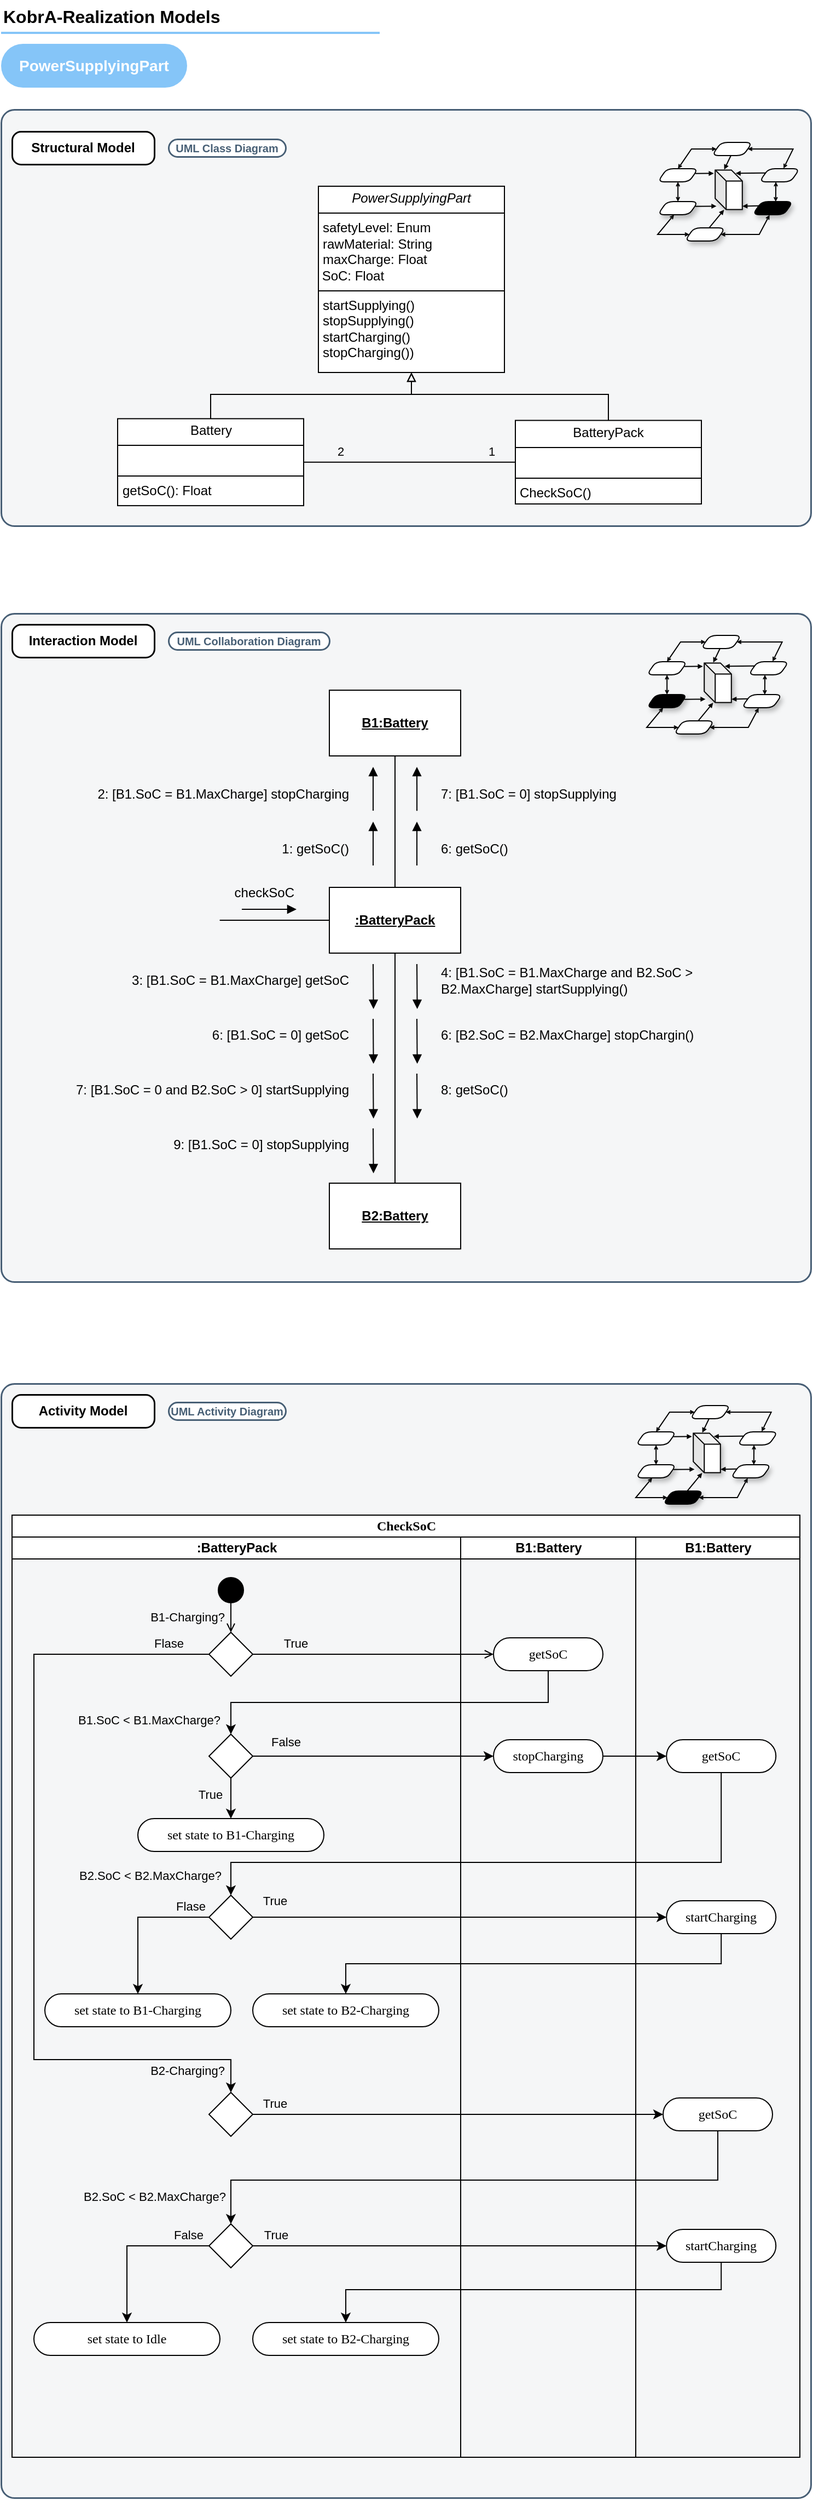 <mxfile version="26.0.5">
  <diagram name="Page-1" id="htw7n_-E01eUsqG7UNHX">
    <mxGraphModel dx="1185" dy="627" grid="1" gridSize="10" guides="1" tooltips="1" connect="1" arrows="1" fold="1" page="1" pageScale="1" pageWidth="827" pageHeight="1169" math="0" shadow="0">
      <root>
        <mxCell id="0" />
        <mxCell id="1" parent="0" />
        <mxCell id="elsuv7XGZq4n1BTtMGS8-2" value="&lt;b&gt;KobrA-Realization Models&lt;/b&gt;" style="text;fontSize=16;verticalAlign=middle;strokeColor=none;fillColor=none;whiteSpace=wrap;html=1;" vertex="1" parent="1">
          <mxGeometry x="40" y="40" width="346" height="30" as="geometry" />
        </mxCell>
        <mxCell id="elsuv7XGZq4n1BTtMGS8-3" value="" style="dashed=0;shape=line;strokeWidth=2;noLabel=1;strokeColor=#0C8CF2;opacity=50;" vertex="1" parent="1">
          <mxGeometry x="40" y="65" width="346" height="10" as="geometry" />
        </mxCell>
        <mxCell id="elsuv7XGZq4n1BTtMGS8-28" value="&lt;b style=&quot;color: rgb(255, 255, 255); font-size: 14px;&quot;&gt;PowerSupplyingPart&lt;/b&gt;" style="rounded=1;whiteSpace=wrap;html=1;arcSize=50;strokeColor=none;fillColor=#0C8CF2;strokeWidth=2;dashed=0;opacity=50;align=center;verticalAlign=middle;fontFamily=Helvetica;fontSize=12;fontColor=default;gradientColor=none;" vertex="1" parent="1">
          <mxGeometry x="40" y="80" width="170" height="40" as="geometry" />
        </mxCell>
        <mxCell id="elsuv7XGZq4n1BTtMGS8-71" value="" style="rounded=1;whiteSpace=wrap;html=1;strokeColor=#475E75;fillColor=#F5F6F7;arcSize=24;absoluteArcSize=1;imageWidth=64;imageHeight=64;strokeWidth=1.5;" vertex="1" parent="1">
          <mxGeometry x="40" y="140" width="740" height="380" as="geometry" />
        </mxCell>
        <mxCell id="elsuv7XGZq4n1BTtMGS8-72" style="edgeStyle=orthogonalEdgeStyle;rounded=0;orthogonalLoop=1;jettySize=auto;html=1;entryX=0;entryY=0.5;entryDx=0;entryDy=0;endArrow=none;endFill=0;endSize=16;exitX=1;exitY=0.5;exitDx=0;exitDy=0;" edge="1" parent="1" source="elsuv7XGZq4n1BTtMGS8-102" target="elsuv7XGZq4n1BTtMGS8-100">
          <mxGeometry relative="1" as="geometry">
            <mxPoint x="336.0" y="535" as="sourcePoint" />
            <mxPoint x="440" y="535" as="targetPoint" />
          </mxGeometry>
        </mxCell>
        <mxCell id="elsuv7XGZq4n1BTtMGS8-73" value="1" style="edgeLabel;html=1;align=center;verticalAlign=middle;resizable=0;points=[];labelBackgroundColor=none;" vertex="1" connectable="0" parent="elsuv7XGZq4n1BTtMGS8-72">
          <mxGeometry x="0.731" y="-1" relative="1" as="geometry">
            <mxPoint x="4" y="-11" as="offset" />
          </mxGeometry>
        </mxCell>
        <mxCell id="elsuv7XGZq4n1BTtMGS8-74" value="2" style="edgeLabel;html=1;align=center;verticalAlign=middle;resizable=0;points=[];labelBackgroundColor=none;" vertex="1" connectable="0" parent="elsuv7XGZq4n1BTtMGS8-72">
          <mxGeometry x="-0.575" relative="1" as="geometry">
            <mxPoint x="-8" y="-10" as="offset" />
          </mxGeometry>
        </mxCell>
        <mxCell id="elsuv7XGZq4n1BTtMGS8-75" value="&lt;b&gt;Structural Model&lt;/b&gt;" style="rounded=1;whiteSpace=wrap;html=1;strokeWidth=1.5;arcSize=16;perimeterSpacing=0;absoluteArcSize=1;" vertex="1" parent="1">
          <mxGeometry x="50" y="160" width="130" height="30" as="geometry" />
        </mxCell>
        <mxCell id="elsuv7XGZq4n1BTtMGS8-76" value="" style="group;glass=0;shadow=0;" vertex="1" connectable="0" parent="1">
          <mxGeometry x="640" y="170" width="130" height="90" as="geometry" />
        </mxCell>
        <mxCell id="elsuv7XGZq4n1BTtMGS8-77" value="" style="shape=parallelogram;html=1;strokeWidth=1;perimeter=parallelogramPerimeter;whiteSpace=wrap;rounded=1;arcSize=12;size=0.23;fillColor=none;shadow=0;" vertex="1" parent="elsuv7XGZq4n1BTtMGS8-76">
          <mxGeometry x="92.857" y="24" width="37.143" height="12" as="geometry" />
        </mxCell>
        <mxCell id="elsuv7XGZq4n1BTtMGS8-78" value="" style="shape=parallelogram;html=1;strokeWidth=1;perimeter=parallelogramPerimeter;whiteSpace=wrap;rounded=1;arcSize=12;size=0.23;shadow=0;" vertex="1" parent="elsuv7XGZq4n1BTtMGS8-76">
          <mxGeometry x="49.524" width="37.143" height="12" as="geometry" />
        </mxCell>
        <mxCell id="elsuv7XGZq4n1BTtMGS8-79" value="" style="shape=parallelogram;html=1;strokeWidth=1;perimeter=parallelogramPerimeter;whiteSpace=wrap;rounded=1;arcSize=12;size=0.23;shadow=0;" vertex="1" parent="elsuv7XGZq4n1BTtMGS8-76">
          <mxGeometry y="24" width="37.143" height="12" as="geometry" />
        </mxCell>
        <mxCell id="elsuv7XGZq4n1BTtMGS8-80" value="" style="edgeStyle=isometricEdgeStyle;endArrow=none;html=1;elbow=vertical;rounded=0;entryX=1;entryY=0.5;entryDx=0;entryDy=0;exitX=1;exitY=0.5;exitDx=0;exitDy=0;" edge="1" parent="elsuv7XGZq4n1BTtMGS8-76" source="elsuv7XGZq4n1BTtMGS8-78" target="elsuv7XGZq4n1BTtMGS8-78">
          <mxGeometry width="50" height="100" relative="1" as="geometry">
            <mxPoint x="89.762" y="72" as="sourcePoint" />
            <mxPoint x="120.714" y="12" as="targetPoint" />
            <Array as="points" />
          </mxGeometry>
        </mxCell>
        <mxCell id="elsuv7XGZq4n1BTtMGS8-81" value="" style="endArrow=open;html=1;rounded=0;endSize=2;entryX=1;entryY=0.5;entryDx=0;entryDy=0;exitX=0.598;exitY=-0.024;exitDx=0;exitDy=0;exitPerimeter=0;startArrow=open;startFill=0;endFill=0;startSize=2;" edge="1" parent="elsuv7XGZq4n1BTtMGS8-76" source="elsuv7XGZq4n1BTtMGS8-77" target="elsuv7XGZq4n1BTtMGS8-78">
          <mxGeometry width="50" height="50" relative="1" as="geometry">
            <mxPoint x="117.619" y="30" as="sourcePoint" />
            <mxPoint x="94.776" y="12" as="targetPoint" />
            <Array as="points">
              <mxPoint x="123.81" y="6" />
            </Array>
          </mxGeometry>
        </mxCell>
        <mxCell id="elsuv7XGZq4n1BTtMGS8-82" value="" style="endArrow=open;html=1;rounded=0;endSize=2;entryX=0;entryY=0.5;entryDx=0;entryDy=0;exitX=0.5;exitY=0;exitDx=0;exitDy=0;strokeColor=default;align=center;verticalAlign=middle;fontFamily=Helvetica;fontSize=11;fontColor=default;labelBackgroundColor=default;startArrow=open;startFill=0;startSize=2;endFill=0;" edge="1" parent="elsuv7XGZq4n1BTtMGS8-76" source="elsuv7XGZq4n1BTtMGS8-79" target="elsuv7XGZq4n1BTtMGS8-78">
          <mxGeometry width="50" height="50" relative="1" as="geometry">
            <mxPoint x="59.429" y="24" as="sourcePoint" />
            <mxPoint x="51.381" y="12" as="targetPoint" />
            <Array as="points">
              <mxPoint x="30.952" y="6" />
            </Array>
          </mxGeometry>
        </mxCell>
        <mxCell id="elsuv7XGZq4n1BTtMGS8-83" value="" style="shape=cube;whiteSpace=wrap;html=1;boundedLbl=1;backgroundOutline=1;darkOpacity=0.05;darkOpacity2=0.1;size=10;shadow=1;" vertex="1" parent="elsuv7XGZq4n1BTtMGS8-76">
          <mxGeometry x="52.619" y="25.2" width="24.762" height="36" as="geometry" />
        </mxCell>
        <mxCell id="elsuv7XGZq4n1BTtMGS8-84" value="" style="endArrow=block;html=1;rounded=0;exitX=0.475;exitY=0.969;exitDx=0;exitDy=0;exitPerimeter=0;entryX=0.332;entryY=-0.012;entryDx=0;entryDy=0;entryPerimeter=0;endSize=2;strokeColor=default;align=center;verticalAlign=middle;fontFamily=Helvetica;fontSize=11;fontColor=default;labelBackgroundColor=default;endFill=1;" edge="1" parent="elsuv7XGZq4n1BTtMGS8-76" source="elsuv7XGZq4n1BTtMGS8-78" target="elsuv7XGZq4n1BTtMGS8-83">
          <mxGeometry width="50" height="50" relative="1" as="geometry">
            <mxPoint x="74.286" y="78" as="sourcePoint" />
            <mxPoint x="105.238" y="48" as="targetPoint" />
          </mxGeometry>
        </mxCell>
        <mxCell id="elsuv7XGZq4n1BTtMGS8-85" value="" style="endArrow=block;html=1;rounded=0;exitX=0;exitY=0.25;exitDx=0;exitDy=0;entryX=0.753;entryY=0.083;entryDx=0;entryDy=0;entryPerimeter=0;endSize=2;strokeColor=default;align=center;verticalAlign=middle;fontFamily=Helvetica;fontSize=11;fontColor=default;labelBackgroundColor=default;endFill=1;" edge="1" parent="elsuv7XGZq4n1BTtMGS8-76" source="elsuv7XGZq4n1BTtMGS8-77" target="elsuv7XGZq4n1BTtMGS8-83">
          <mxGeometry width="50" height="50" relative="1" as="geometry">
            <mxPoint x="71.19" y="18" as="sourcePoint" />
            <mxPoint x="71.19" y="30" as="targetPoint" />
          </mxGeometry>
        </mxCell>
        <mxCell id="elsuv7XGZq4n1BTtMGS8-86" value="" style="endArrow=block;html=1;rounded=0;exitX=0.93;exitY=0.361;exitDx=0;exitDy=0;entryX=-0.052;entryY=0.085;entryDx=0;entryDy=0;entryPerimeter=0;endSize=2;exitPerimeter=0;endFill=1;" edge="1" parent="elsuv7XGZq4n1BTtMGS8-76" source="elsuv7XGZq4n1BTtMGS8-79" target="elsuv7XGZq4n1BTtMGS8-83">
          <mxGeometry width="50" height="50" relative="1" as="geometry">
            <mxPoint x="104.619" y="34.2" as="sourcePoint" />
            <mxPoint x="83.571" y="34.2" as="targetPoint" />
          </mxGeometry>
        </mxCell>
        <mxCell id="elsuv7XGZq4n1BTtMGS8-87" value="" style="shape=parallelogram;html=1;strokeWidth=1;perimeter=parallelogramPerimeter;whiteSpace=wrap;rounded=1;arcSize=12;size=0.23;shadow=1;fillColor=#000000;" vertex="1" parent="elsuv7XGZq4n1BTtMGS8-76">
          <mxGeometry x="86.667" y="54" width="37.143" height="12" as="geometry" />
        </mxCell>
        <mxCell id="elsuv7XGZq4n1BTtMGS8-88" value="" style="shape=parallelogram;html=1;strokeWidth=1;perimeter=parallelogramPerimeter;whiteSpace=wrap;rounded=1;arcSize=12;size=0.23;shadow=1;" vertex="1" parent="elsuv7XGZq4n1BTtMGS8-76">
          <mxGeometry x="24.762" y="78" width="37.143" height="12" as="geometry" />
        </mxCell>
        <mxCell id="elsuv7XGZq4n1BTtMGS8-89" value="" style="shape=parallelogram;html=1;strokeWidth=1;perimeter=parallelogramPerimeter;whiteSpace=wrap;rounded=1;arcSize=12;size=0.23;shadow=1;" vertex="1" parent="elsuv7XGZq4n1BTtMGS8-76">
          <mxGeometry y="54" width="37.143" height="12" as="geometry" />
        </mxCell>
        <mxCell id="elsuv7XGZq4n1BTtMGS8-90" value="" style="edgeStyle=isometricEdgeStyle;endArrow=none;html=1;elbow=vertical;rounded=0;entryX=1;entryY=0.5;entryDx=0;entryDy=0;exitX=1;exitY=0.5;exitDx=0;exitDy=0;" edge="1" parent="elsuv7XGZq4n1BTtMGS8-76" source="elsuv7XGZq4n1BTtMGS8-88" target="elsuv7XGZq4n1BTtMGS8-88">
          <mxGeometry width="50" height="100" relative="1" as="geometry">
            <mxPoint x="83.571" y="102" as="sourcePoint" />
            <mxPoint x="114.524" y="42" as="targetPoint" />
            <Array as="points" />
          </mxGeometry>
        </mxCell>
        <mxCell id="elsuv7XGZq4n1BTtMGS8-91" value="" style="endArrow=open;html=1;rounded=0;endSize=2;entryX=1;entryY=0.5;entryDx=0;entryDy=0;exitX=0.421;exitY=1.024;exitDx=0;exitDy=0;exitPerimeter=0;strokeColor=default;align=center;verticalAlign=middle;fontFamily=Helvetica;fontSize=11;fontColor=default;labelBackgroundColor=default;startArrow=open;startFill=0;startSize=2;endFill=0;" edge="1" parent="elsuv7XGZq4n1BTtMGS8-76" source="elsuv7XGZq4n1BTtMGS8-87" target="elsuv7XGZq4n1BTtMGS8-88">
          <mxGeometry width="50" height="50" relative="1" as="geometry">
            <mxPoint x="111.429" y="60" as="sourcePoint" />
            <mxPoint x="88.586" y="42" as="targetPoint" />
            <Array as="points">
              <mxPoint x="92.857" y="84" />
            </Array>
          </mxGeometry>
        </mxCell>
        <mxCell id="elsuv7XGZq4n1BTtMGS8-92" value="" style="endArrow=open;html=1;rounded=0;endSize=2;entryX=0;entryY=0.5;entryDx=0;entryDy=0;exitX=0.405;exitY=1.002;exitDx=0;exitDy=0;exitPerimeter=0;strokeColor=default;align=center;verticalAlign=middle;fontFamily=Helvetica;fontSize=11;fontColor=default;labelBackgroundColor=default;startArrow=open;startFill=0;startSize=2;endFill=0;" edge="1" parent="elsuv7XGZq4n1BTtMGS8-76" source="elsuv7XGZq4n1BTtMGS8-89" target="elsuv7XGZq4n1BTtMGS8-88">
          <mxGeometry width="50" height="50" relative="1" as="geometry">
            <mxPoint x="53.238" y="54" as="sourcePoint" />
            <mxPoint x="45.19" y="42" as="targetPoint" />
            <Array as="points">
              <mxPoint y="84" />
            </Array>
          </mxGeometry>
        </mxCell>
        <mxCell id="elsuv7XGZq4n1BTtMGS8-93" value="" style="endArrow=block;html=1;rounded=0;exitX=0.605;exitY=-0.013;exitDx=0;exitDy=0;exitPerimeter=0;entryX=0.326;entryY=1.008;entryDx=0;entryDy=0;entryPerimeter=0;endSize=2;strokeColor=default;align=center;verticalAlign=middle;fontFamily=Helvetica;fontSize=11;fontColor=default;labelBackgroundColor=default;endFill=1;" edge="1" parent="elsuv7XGZq4n1BTtMGS8-76" source="elsuv7XGZq4n1BTtMGS8-88" target="elsuv7XGZq4n1BTtMGS8-83">
          <mxGeometry width="50" height="50" relative="1" as="geometry">
            <mxPoint x="68.095" y="108" as="sourcePoint" />
            <mxPoint x="58.81" y="55.2" as="targetPoint" />
          </mxGeometry>
        </mxCell>
        <mxCell id="elsuv7XGZq4n1BTtMGS8-94" value="" style="endArrow=block;html=1;rounded=0;exitX=0;exitY=0.25;exitDx=0;exitDy=0;endSize=2;entryX=1.006;entryY=0.917;entryDx=0;entryDy=0;entryPerimeter=0;strokeColor=default;align=center;verticalAlign=middle;fontFamily=Helvetica;fontSize=11;fontColor=default;labelBackgroundColor=default;endFill=1;" edge="1" parent="elsuv7XGZq4n1BTtMGS8-76" source="elsuv7XGZq4n1BTtMGS8-87" target="elsuv7XGZq4n1BTtMGS8-83">
          <mxGeometry width="50" height="50" relative="1" as="geometry">
            <mxPoint x="65" y="48" as="sourcePoint" />
            <mxPoint x="80.476" y="58.2" as="targetPoint" />
          </mxGeometry>
        </mxCell>
        <mxCell id="elsuv7XGZq4n1BTtMGS8-95" value="" style="endArrow=block;html=1;rounded=0;exitX=0.93;exitY=0.361;exitDx=0;exitDy=0;entryX=0.047;entryY=0.917;entryDx=0;entryDy=0;entryPerimeter=0;endSize=2;exitPerimeter=0;strokeColor=default;align=center;verticalAlign=middle;fontFamily=Helvetica;fontSize=11;fontColor=default;labelBackgroundColor=default;endFill=1;" edge="1" parent="elsuv7XGZq4n1BTtMGS8-76" source="elsuv7XGZq4n1BTtMGS8-89" target="elsuv7XGZq4n1BTtMGS8-83">
          <mxGeometry width="50" height="50" relative="1" as="geometry">
            <mxPoint x="98.429" y="64.2" as="sourcePoint" />
            <mxPoint x="48.286" y="58.2" as="targetPoint" />
          </mxGeometry>
        </mxCell>
        <mxCell id="elsuv7XGZq4n1BTtMGS8-96" value="" style="endArrow=open;startArrow=open;html=1;rounded=0;entryX=0.5;entryY=1;entryDx=0;entryDy=0;exitX=0.5;exitY=0;exitDx=0;exitDy=0;endSize=2;startSize=2;startFill=0;endFill=0;" edge="1" parent="elsuv7XGZq4n1BTtMGS8-76" source="elsuv7XGZq4n1BTtMGS8-89" target="elsuv7XGZq4n1BTtMGS8-79">
          <mxGeometry width="50" height="50" relative="1" as="geometry">
            <mxPoint x="12.381" y="60" as="sourcePoint" />
            <mxPoint x="43.333" y="30" as="targetPoint" />
          </mxGeometry>
        </mxCell>
        <mxCell id="elsuv7XGZq4n1BTtMGS8-97" value="" style="endArrow=open;startArrow=open;html=1;rounded=0;entryX=0.409;entryY=0.996;entryDx=0;entryDy=0;exitX=0.572;exitY=0.009;exitDx=0;exitDy=0;endSize=2;startSize=2;startFill=0;endFill=0;entryPerimeter=0;exitPerimeter=0;" edge="1" parent="elsuv7XGZq4n1BTtMGS8-76" source="elsuv7XGZq4n1BTtMGS8-87" target="elsuv7XGZq4n1BTtMGS8-77">
          <mxGeometry width="50" height="50" relative="1" as="geometry">
            <mxPoint x="111.311" y="54" as="sourcePoint" />
            <mxPoint x="111.311" y="36" as="targetPoint" />
          </mxGeometry>
        </mxCell>
        <mxCell id="elsuv7XGZq4n1BTtMGS8-98" value="&lt;font size=&quot;1&quot; color=&quot;#475f75&quot;&gt;&lt;b style=&quot;&quot;&gt;UML Class Diagram&lt;/b&gt;&lt;/font&gt;" style="rounded=1;whiteSpace=wrap;html=1;arcSize=50;strokeColor=#475f75;fillColor=default;strokeWidth=1.5;" vertex="1" parent="1">
          <mxGeometry x="193" y="167" width="107" height="16" as="geometry" />
        </mxCell>
        <mxCell id="elsuv7XGZq4n1BTtMGS8-99" style="edgeStyle=orthogonalEdgeStyle;rounded=0;orthogonalLoop=1;jettySize=auto;html=1;entryX=0.5;entryY=1;entryDx=0;entryDy=0;exitX=0.5;exitY=0;exitDx=0;exitDy=0;endArrow=block;endFill=0;" edge="1" parent="1" source="elsuv7XGZq4n1BTtMGS8-100" target="elsuv7XGZq4n1BTtMGS8-103">
          <mxGeometry relative="1" as="geometry">
            <Array as="points">
              <mxPoint x="595" y="400" />
              <mxPoint x="415" y="400" />
            </Array>
          </mxGeometry>
        </mxCell>
        <mxCell id="elsuv7XGZq4n1BTtMGS8-100" value="&lt;p style=&quot;margin:0px;margin-top:4px;text-align:center;&quot;&gt;&lt;span style=&quot;background-color: transparent; color: light-dark(rgb(0, 0, 0), rgb(255, 255, 255));&quot;&gt;BatteryPack&lt;/span&gt;&lt;/p&gt;&lt;hr size=&quot;1&quot; style=&quot;border-style:solid;&quot;&gt;&lt;p style=&quot;margin: 0px 0px 0px 4px;&quot;&gt;&lt;br&gt;&lt;/p&gt;&lt;hr style=&quot;border-style: solid;&quot; size=&quot;1&quot;&gt;&lt;p style=&quot;margin: 0px 0px 0px 4px;&quot;&gt;&lt;span style=&quot;background-color: transparent; color: light-dark(rgb(0, 0, 0), rgb(255, 255, 255));&quot;&gt;CheckSoC()&lt;/span&gt;&lt;/p&gt;" style="verticalAlign=top;align=left;overflow=fill;html=1;whiteSpace=wrap;rounded=0;" vertex="1" parent="1">
          <mxGeometry x="510" y="423.75" width="170" height="76.25" as="geometry" />
        </mxCell>
        <mxCell id="elsuv7XGZq4n1BTtMGS8-101" style="edgeStyle=orthogonalEdgeStyle;rounded=0;orthogonalLoop=1;jettySize=auto;html=1;entryX=0.5;entryY=1;entryDx=0;entryDy=0;exitX=0.5;exitY=0;exitDx=0;exitDy=0;endArrow=block;endFill=0;" edge="1" parent="1" source="elsuv7XGZq4n1BTtMGS8-102" target="elsuv7XGZq4n1BTtMGS8-103">
          <mxGeometry relative="1" as="geometry">
            <Array as="points">
              <mxPoint x="232" y="400" />
              <mxPoint x="415" y="400" />
            </Array>
          </mxGeometry>
        </mxCell>
        <mxCell id="elsuv7XGZq4n1BTtMGS8-102" value="&lt;p style=&quot;margin:0px;margin-top:4px;text-align:center;&quot;&gt;Battery&lt;/p&gt;&lt;hr size=&quot;1&quot; style=&quot;border-style:solid;&quot;&gt;&lt;p style=&quot;margin:0px;margin-left:4px;&quot;&gt;&lt;br&gt;&lt;/p&gt;&lt;hr style=&quot;border-style: solid;&quot; size=&quot;1&quot;&gt;&lt;p style=&quot;margin: 0px 0px 0px 4px;&quot;&gt;getSoC(): Float&lt;/p&gt;" style="verticalAlign=top;align=left;overflow=fill;html=1;whiteSpace=wrap;rounded=0;" vertex="1" parent="1">
          <mxGeometry x="146.5" y="422.19" width="170" height="79.37" as="geometry" />
        </mxCell>
        <mxCell id="elsuv7XGZq4n1BTtMGS8-103" value="&lt;p style=&quot;margin:0px;margin-top:4px;text-align:center;&quot;&gt;&lt;i&gt;PowerSupplyingPart&lt;/i&gt;&lt;/p&gt;&lt;hr size=&quot;1&quot; style=&quot;border-style:solid;&quot;&gt;&lt;p style=&quot;margin: 0px 0px 0px 4px;&quot;&gt;&lt;span style=&quot;background-color: initial; color: light-dark(rgb(0, 0, 0), rgb(255, 255, 255));&quot;&gt;safetyLevel&lt;/span&gt;&lt;span style=&quot;background-color: initial; color: light-dark(rgb(0, 0, 0), rgb(255, 255, 255));&quot;&gt;:&lt;/span&gt;&lt;span style=&quot;background-color: initial; color: light-dark(rgb(0, 0, 0), rgb(255, 255, 255));&quot;&gt;&amp;nbsp;Enum&lt;/span&gt;&lt;/p&gt;&lt;div&gt;&lt;p style=&quot;margin: 0px 0px 0px 4px;&quot;&gt;&lt;span style=&quot;background-color: transparent; color: light-dark(rgb(0, 0, 0), rgb(255, 255, 255));&quot;&gt;rawMaterial&lt;/span&gt;&lt;span style=&quot;background-color: initial; color: light-dark(rgb(0, 0, 0), rgb(255, 255, 255));&quot;&gt;:&lt;/span&gt;&lt;span style=&quot;background-color: initial; color: light-dark(rgb(0, 0, 0), rgb(255, 255, 255));&quot;&gt;&amp;nbsp;String&lt;/span&gt;&lt;/p&gt;&lt;div&gt;&lt;p style=&quot;margin: 0px 0px 0px 4px;&quot;&gt;maxCharge&lt;span style=&quot;background-color: initial;&quot;&gt;:&lt;/span&gt;&lt;span style=&quot;background-color: initial;&quot;&gt;&amp;nbsp;Float&lt;/span&gt;&lt;/p&gt;&lt;/div&gt;&lt;/div&gt;&lt;div&gt;&amp;nbsp;SoC: Float&lt;/div&gt;&lt;hr size=&quot;1&quot; style=&quot;border-style:solid;&quot;&gt;&lt;p style=&quot;margin:0px;margin-left:4px;&quot;&gt;&lt;span style=&quot;background-color: transparent; color: light-dark(rgb(0, 0, 0), rgb(255, 255, 255));&quot;&gt;startSupplying()&lt;/span&gt;&lt;/p&gt;&lt;p style=&quot;margin: 0px 0px 0px 4px;&quot;&gt;&lt;span style=&quot;background-color: transparent; color: light-dark(rgb(0, 0, 0), rgb(255, 255, 255));&quot;&gt;stopSupplying&lt;/span&gt;()&lt;/p&gt;&lt;p style=&quot;margin: 0px 0px 0px 4px;&quot;&gt;&lt;span style=&quot;background-color: rgb(255, 255, 255); text-align: center; text-wrap-mode: nowrap; color: light-dark(rgb(0, 0, 0), rgb(255, 255, 255));&quot;&gt;&lt;span style=&quot;background-color: transparent; color: light-dark(rgb(0, 0, 0), rgb(255, 255, 255)); text-align: left; text-wrap-mode: wrap;&quot;&gt;startCharging&lt;/span&gt;()&lt;/span&gt;&lt;/p&gt;&lt;p style=&quot;margin:0px;margin-left:4px;&quot;&gt;&lt;span style=&quot;color: light-dark(rgb(0, 0, 0), rgb(255, 255, 255)); background-color: rgb(255, 255, 255);&quot;&gt;stopCharging&lt;/span&gt;&lt;span style=&quot;background-color: light-dark(rgb(251, 251, 251), rgb(21, 21, 21)); color: light-dark(rgb(0, 0, 0), rgb(255, 255, 255));&quot;&gt;()&lt;/span&gt;)&lt;/p&gt;" style="verticalAlign=top;align=left;overflow=fill;html=1;whiteSpace=wrap;rounded=0;" vertex="1" parent="1">
          <mxGeometry x="330" y="210" width="170" height="170" as="geometry" />
        </mxCell>
        <mxCell id="elsuv7XGZq4n1BTtMGS8-104" value="" style="rounded=1;whiteSpace=wrap;html=1;strokeColor=#475E75;fillColor=#F5F6F7;arcSize=24;absoluteArcSize=1;imageWidth=64;imageHeight=64;strokeWidth=1.5;" vertex="1" parent="1">
          <mxGeometry x="40" y="600" width="740" height="610" as="geometry" />
        </mxCell>
        <mxCell id="elsuv7XGZq4n1BTtMGS8-105" value="&lt;b&gt;Interaction Model&lt;/b&gt;" style="rounded=1;whiteSpace=wrap;html=1;strokeWidth=1.5;arcSize=16;perimeterSpacing=0;absoluteArcSize=1;" vertex="1" parent="1">
          <mxGeometry x="50" y="610" width="130" height="30" as="geometry" />
        </mxCell>
        <mxCell id="elsuv7XGZq4n1BTtMGS8-106" value="" style="group;glass=0;shadow=0;" vertex="1" connectable="0" parent="1">
          <mxGeometry x="630" y="620" width="130" height="90" as="geometry" />
        </mxCell>
        <mxCell id="elsuv7XGZq4n1BTtMGS8-107" value="" style="shape=parallelogram;html=1;strokeWidth=1;perimeter=parallelogramPerimeter;whiteSpace=wrap;rounded=1;arcSize=12;size=0.23;shadow=0;" vertex="1" parent="elsuv7XGZq4n1BTtMGS8-106">
          <mxGeometry x="92.857" y="24" width="37.143" height="12" as="geometry" />
        </mxCell>
        <mxCell id="elsuv7XGZq4n1BTtMGS8-108" value="" style="shape=parallelogram;html=1;strokeWidth=1;perimeter=parallelogramPerimeter;whiteSpace=wrap;rounded=1;arcSize=12;size=0.23;shadow=0;" vertex="1" parent="elsuv7XGZq4n1BTtMGS8-106">
          <mxGeometry x="49.524" width="37.143" height="12" as="geometry" />
        </mxCell>
        <mxCell id="elsuv7XGZq4n1BTtMGS8-109" value="" style="shape=parallelogram;html=1;strokeWidth=1;perimeter=parallelogramPerimeter;whiteSpace=wrap;rounded=1;arcSize=12;size=0.23;shadow=0;" vertex="1" parent="elsuv7XGZq4n1BTtMGS8-106">
          <mxGeometry y="24" width="37.143" height="12" as="geometry" />
        </mxCell>
        <mxCell id="elsuv7XGZq4n1BTtMGS8-110" value="" style="edgeStyle=isometricEdgeStyle;endArrow=none;html=1;elbow=vertical;rounded=0;entryX=1;entryY=0.5;entryDx=0;entryDy=0;exitX=1;exitY=0.5;exitDx=0;exitDy=0;" edge="1" parent="elsuv7XGZq4n1BTtMGS8-106" source="elsuv7XGZq4n1BTtMGS8-108" target="elsuv7XGZq4n1BTtMGS8-108">
          <mxGeometry width="50" height="100" relative="1" as="geometry">
            <mxPoint x="89.762" y="72" as="sourcePoint" />
            <mxPoint x="120.714" y="12" as="targetPoint" />
            <Array as="points" />
          </mxGeometry>
        </mxCell>
        <mxCell id="elsuv7XGZq4n1BTtMGS8-111" value="" style="endArrow=open;html=1;rounded=0;endSize=2;entryX=1;entryY=0.5;entryDx=0;entryDy=0;exitX=0.598;exitY=-0.024;exitDx=0;exitDy=0;exitPerimeter=0;startArrow=open;startFill=0;endFill=0;startSize=2;" edge="1" parent="elsuv7XGZq4n1BTtMGS8-106" source="elsuv7XGZq4n1BTtMGS8-107" target="elsuv7XGZq4n1BTtMGS8-108">
          <mxGeometry width="50" height="50" relative="1" as="geometry">
            <mxPoint x="117.619" y="30" as="sourcePoint" />
            <mxPoint x="94.776" y="12" as="targetPoint" />
            <Array as="points">
              <mxPoint x="123.81" y="6" />
            </Array>
          </mxGeometry>
        </mxCell>
        <mxCell id="elsuv7XGZq4n1BTtMGS8-112" value="" style="endArrow=open;html=1;rounded=0;endSize=2;entryX=0;entryY=0.5;entryDx=0;entryDy=0;exitX=0.5;exitY=0;exitDx=0;exitDy=0;strokeColor=default;align=center;verticalAlign=middle;fontFamily=Helvetica;fontSize=11;fontColor=default;labelBackgroundColor=default;startArrow=open;startFill=0;startSize=2;endFill=0;" edge="1" parent="elsuv7XGZq4n1BTtMGS8-106" source="elsuv7XGZq4n1BTtMGS8-109" target="elsuv7XGZq4n1BTtMGS8-108">
          <mxGeometry width="50" height="50" relative="1" as="geometry">
            <mxPoint x="59.429" y="24" as="sourcePoint" />
            <mxPoint x="51.381" y="12" as="targetPoint" />
            <Array as="points">
              <mxPoint x="30.952" y="6" />
            </Array>
          </mxGeometry>
        </mxCell>
        <mxCell id="elsuv7XGZq4n1BTtMGS8-113" value="" style="shape=cube;whiteSpace=wrap;html=1;boundedLbl=1;backgroundOutline=1;darkOpacity=0.05;darkOpacity2=0.1;size=10;shadow=1;" vertex="1" parent="elsuv7XGZq4n1BTtMGS8-106">
          <mxGeometry x="52.619" y="25.2" width="24.762" height="36" as="geometry" />
        </mxCell>
        <mxCell id="elsuv7XGZq4n1BTtMGS8-114" value="" style="endArrow=block;html=1;rounded=0;exitX=0.475;exitY=0.969;exitDx=0;exitDy=0;exitPerimeter=0;entryX=0.332;entryY=-0.012;entryDx=0;entryDy=0;entryPerimeter=0;endSize=2;strokeColor=default;align=center;verticalAlign=middle;fontFamily=Helvetica;fontSize=11;fontColor=default;labelBackgroundColor=default;endFill=1;" edge="1" parent="elsuv7XGZq4n1BTtMGS8-106" source="elsuv7XGZq4n1BTtMGS8-108" target="elsuv7XGZq4n1BTtMGS8-113">
          <mxGeometry width="50" height="50" relative="1" as="geometry">
            <mxPoint x="74.286" y="78" as="sourcePoint" />
            <mxPoint x="105.238" y="48" as="targetPoint" />
          </mxGeometry>
        </mxCell>
        <mxCell id="elsuv7XGZq4n1BTtMGS8-115" value="" style="endArrow=block;html=1;rounded=0;exitX=0;exitY=0.25;exitDx=0;exitDy=0;entryX=0.753;entryY=0.083;entryDx=0;entryDy=0;entryPerimeter=0;endSize=2;strokeColor=default;align=center;verticalAlign=middle;fontFamily=Helvetica;fontSize=11;fontColor=default;labelBackgroundColor=default;endFill=1;" edge="1" parent="elsuv7XGZq4n1BTtMGS8-106" source="elsuv7XGZq4n1BTtMGS8-107" target="elsuv7XGZq4n1BTtMGS8-113">
          <mxGeometry width="50" height="50" relative="1" as="geometry">
            <mxPoint x="71.19" y="18" as="sourcePoint" />
            <mxPoint x="71.19" y="30" as="targetPoint" />
          </mxGeometry>
        </mxCell>
        <mxCell id="elsuv7XGZq4n1BTtMGS8-116" value="" style="endArrow=block;html=1;rounded=0;exitX=0.93;exitY=0.361;exitDx=0;exitDy=0;entryX=-0.052;entryY=0.085;entryDx=0;entryDy=0;entryPerimeter=0;endSize=2;exitPerimeter=0;endFill=1;" edge="1" parent="elsuv7XGZq4n1BTtMGS8-106" source="elsuv7XGZq4n1BTtMGS8-109" target="elsuv7XGZq4n1BTtMGS8-113">
          <mxGeometry width="50" height="50" relative="1" as="geometry">
            <mxPoint x="104.619" y="34.2" as="sourcePoint" />
            <mxPoint x="83.571" y="34.2" as="targetPoint" />
          </mxGeometry>
        </mxCell>
        <mxCell id="elsuv7XGZq4n1BTtMGS8-117" value="" style="shape=parallelogram;html=1;strokeWidth=1;perimeter=parallelogramPerimeter;whiteSpace=wrap;rounded=1;arcSize=12;size=0.23;shadow=1;fillColor=#FFFFFF;" vertex="1" parent="elsuv7XGZq4n1BTtMGS8-106">
          <mxGeometry x="86.667" y="54" width="37.143" height="12" as="geometry" />
        </mxCell>
        <mxCell id="elsuv7XGZq4n1BTtMGS8-118" value="" style="shape=parallelogram;html=1;strokeWidth=1;perimeter=parallelogramPerimeter;whiteSpace=wrap;rounded=1;arcSize=12;size=0.23;shadow=1;" vertex="1" parent="elsuv7XGZq4n1BTtMGS8-106">
          <mxGeometry x="24.762" y="78" width="37.143" height="12" as="geometry" />
        </mxCell>
        <mxCell id="elsuv7XGZq4n1BTtMGS8-119" value="" style="shape=parallelogram;html=1;strokeWidth=1;perimeter=parallelogramPerimeter;whiteSpace=wrap;rounded=1;arcSize=12;size=0.23;shadow=1;fillColor=#000000;" vertex="1" parent="elsuv7XGZq4n1BTtMGS8-106">
          <mxGeometry y="54" width="37.143" height="12" as="geometry" />
        </mxCell>
        <mxCell id="elsuv7XGZq4n1BTtMGS8-120" value="" style="edgeStyle=isometricEdgeStyle;endArrow=none;html=1;elbow=vertical;rounded=0;entryX=1;entryY=0.5;entryDx=0;entryDy=0;exitX=1;exitY=0.5;exitDx=0;exitDy=0;" edge="1" parent="elsuv7XGZq4n1BTtMGS8-106" source="elsuv7XGZq4n1BTtMGS8-118" target="elsuv7XGZq4n1BTtMGS8-118">
          <mxGeometry width="50" height="100" relative="1" as="geometry">
            <mxPoint x="83.571" y="102" as="sourcePoint" />
            <mxPoint x="114.524" y="42" as="targetPoint" />
            <Array as="points" />
          </mxGeometry>
        </mxCell>
        <mxCell id="elsuv7XGZq4n1BTtMGS8-121" value="" style="endArrow=open;html=1;rounded=0;endSize=2;entryX=1;entryY=0.5;entryDx=0;entryDy=0;exitX=0.421;exitY=1.024;exitDx=0;exitDy=0;exitPerimeter=0;strokeColor=default;align=center;verticalAlign=middle;fontFamily=Helvetica;fontSize=11;fontColor=default;labelBackgroundColor=default;startArrow=open;startFill=0;startSize=2;endFill=0;" edge="1" parent="elsuv7XGZq4n1BTtMGS8-106" source="elsuv7XGZq4n1BTtMGS8-117" target="elsuv7XGZq4n1BTtMGS8-118">
          <mxGeometry width="50" height="50" relative="1" as="geometry">
            <mxPoint x="111.429" y="60" as="sourcePoint" />
            <mxPoint x="88.586" y="42" as="targetPoint" />
            <Array as="points">
              <mxPoint x="92.857" y="84" />
            </Array>
          </mxGeometry>
        </mxCell>
        <mxCell id="elsuv7XGZq4n1BTtMGS8-122" value="" style="endArrow=open;html=1;rounded=0;endSize=2;entryX=0;entryY=0.5;entryDx=0;entryDy=0;exitX=0.405;exitY=1.002;exitDx=0;exitDy=0;exitPerimeter=0;strokeColor=default;align=center;verticalAlign=middle;fontFamily=Helvetica;fontSize=11;fontColor=default;labelBackgroundColor=default;startArrow=open;startFill=0;startSize=2;endFill=0;" edge="1" parent="elsuv7XGZq4n1BTtMGS8-106" source="elsuv7XGZq4n1BTtMGS8-119" target="elsuv7XGZq4n1BTtMGS8-118">
          <mxGeometry width="50" height="50" relative="1" as="geometry">
            <mxPoint x="53.238" y="54" as="sourcePoint" />
            <mxPoint x="45.19" y="42" as="targetPoint" />
            <Array as="points">
              <mxPoint y="84" />
            </Array>
          </mxGeometry>
        </mxCell>
        <mxCell id="elsuv7XGZq4n1BTtMGS8-123" value="" style="endArrow=block;html=1;rounded=0;exitX=0.605;exitY=-0.013;exitDx=0;exitDy=0;exitPerimeter=0;entryX=0.326;entryY=1.008;entryDx=0;entryDy=0;entryPerimeter=0;endSize=2;strokeColor=default;align=center;verticalAlign=middle;fontFamily=Helvetica;fontSize=11;fontColor=default;labelBackgroundColor=default;endFill=1;" edge="1" parent="elsuv7XGZq4n1BTtMGS8-106" source="elsuv7XGZq4n1BTtMGS8-118" target="elsuv7XGZq4n1BTtMGS8-113">
          <mxGeometry width="50" height="50" relative="1" as="geometry">
            <mxPoint x="68.095" y="108" as="sourcePoint" />
            <mxPoint x="58.81" y="55.2" as="targetPoint" />
          </mxGeometry>
        </mxCell>
        <mxCell id="elsuv7XGZq4n1BTtMGS8-124" value="" style="endArrow=block;html=1;rounded=0;exitX=0;exitY=0.25;exitDx=0;exitDy=0;endSize=2;entryX=1.006;entryY=0.917;entryDx=0;entryDy=0;entryPerimeter=0;strokeColor=default;align=center;verticalAlign=middle;fontFamily=Helvetica;fontSize=11;fontColor=default;labelBackgroundColor=default;endFill=1;" edge="1" parent="elsuv7XGZq4n1BTtMGS8-106" source="elsuv7XGZq4n1BTtMGS8-117" target="elsuv7XGZq4n1BTtMGS8-113">
          <mxGeometry width="50" height="50" relative="1" as="geometry">
            <mxPoint x="65" y="48" as="sourcePoint" />
            <mxPoint x="80.476" y="58.2" as="targetPoint" />
          </mxGeometry>
        </mxCell>
        <mxCell id="elsuv7XGZq4n1BTtMGS8-125" value="" style="endArrow=block;html=1;rounded=0;exitX=0.93;exitY=0.361;exitDx=0;exitDy=0;entryX=0.047;entryY=0.917;entryDx=0;entryDy=0;entryPerimeter=0;endSize=2;exitPerimeter=0;strokeColor=default;align=center;verticalAlign=middle;fontFamily=Helvetica;fontSize=11;fontColor=default;labelBackgroundColor=default;endFill=1;" edge="1" parent="elsuv7XGZq4n1BTtMGS8-106" source="elsuv7XGZq4n1BTtMGS8-119" target="elsuv7XGZq4n1BTtMGS8-113">
          <mxGeometry width="50" height="50" relative="1" as="geometry">
            <mxPoint x="98.429" y="64.2" as="sourcePoint" />
            <mxPoint x="48.286" y="58.2" as="targetPoint" />
          </mxGeometry>
        </mxCell>
        <mxCell id="elsuv7XGZq4n1BTtMGS8-126" value="" style="endArrow=open;startArrow=open;html=1;rounded=0;entryX=0.5;entryY=1;entryDx=0;entryDy=0;exitX=0.5;exitY=0;exitDx=0;exitDy=0;endSize=2;startSize=2;startFill=0;endFill=0;" edge="1" parent="elsuv7XGZq4n1BTtMGS8-106" source="elsuv7XGZq4n1BTtMGS8-119" target="elsuv7XGZq4n1BTtMGS8-109">
          <mxGeometry width="50" height="50" relative="1" as="geometry">
            <mxPoint x="12.381" y="60" as="sourcePoint" />
            <mxPoint x="43.333" y="30" as="targetPoint" />
          </mxGeometry>
        </mxCell>
        <mxCell id="elsuv7XGZq4n1BTtMGS8-127" value="" style="endArrow=open;startArrow=open;html=1;rounded=0;entryX=0.409;entryY=0.996;entryDx=0;entryDy=0;exitX=0.572;exitY=0.009;exitDx=0;exitDy=0;endSize=2;startSize=2;startFill=0;endFill=0;entryPerimeter=0;exitPerimeter=0;" edge="1" parent="elsuv7XGZq4n1BTtMGS8-106" source="elsuv7XGZq4n1BTtMGS8-117" target="elsuv7XGZq4n1BTtMGS8-107">
          <mxGeometry width="50" height="50" relative="1" as="geometry">
            <mxPoint x="111.311" y="54" as="sourcePoint" />
            <mxPoint x="111.311" y="36" as="targetPoint" />
          </mxGeometry>
        </mxCell>
        <mxCell id="elsuv7XGZq4n1BTtMGS8-128" value="&lt;font size=&quot;1&quot; color=&quot;#475f75&quot;&gt;&lt;b style=&quot;&quot;&gt;UML Collaboration Diagram&lt;/b&gt;&lt;/font&gt;" style="rounded=1;whiteSpace=wrap;html=1;arcSize=50;strokeColor=#475f75;fillColor=default;strokeWidth=1.5;" vertex="1" parent="1">
          <mxGeometry x="193" y="617" width="147" height="16" as="geometry" />
        </mxCell>
        <mxCell id="elsuv7XGZq4n1BTtMGS8-160" style="edgeStyle=orthogonalEdgeStyle;rounded=0;orthogonalLoop=1;jettySize=auto;html=1;exitX=0.5;exitY=1;exitDx=0;exitDy=0;entryX=0.5;entryY=0;entryDx=0;entryDy=0;endArrow=none;endFill=0;" edge="1" parent="1" source="elsuv7XGZq4n1BTtMGS8-135" target="elsuv7XGZq4n1BTtMGS8-138">
          <mxGeometry relative="1" as="geometry" />
        </mxCell>
        <mxCell id="elsuv7XGZq4n1BTtMGS8-135" value="&lt;b&gt;&lt;u&gt;:BatteryPack&lt;/u&gt;&lt;/b&gt;" style="rounded=0;whiteSpace=wrap;html=1;" vertex="1" parent="1">
          <mxGeometry x="340" y="850" width="120" height="60" as="geometry" />
        </mxCell>
        <mxCell id="elsuv7XGZq4n1BTtMGS8-159" style="edgeStyle=orthogonalEdgeStyle;rounded=0;orthogonalLoop=1;jettySize=auto;html=1;exitX=0.5;exitY=1;exitDx=0;exitDy=0;entryX=0.5;entryY=0;entryDx=0;entryDy=0;endArrow=none;endFill=0;" edge="1" parent="1" source="elsuv7XGZq4n1BTtMGS8-136" target="elsuv7XGZq4n1BTtMGS8-135">
          <mxGeometry relative="1" as="geometry" />
        </mxCell>
        <mxCell id="elsuv7XGZq4n1BTtMGS8-136" value="&lt;b&gt;&lt;u&gt;B1:Battery&lt;/u&gt;&lt;/b&gt;" style="rounded=0;whiteSpace=wrap;html=1;" vertex="1" parent="1">
          <mxGeometry x="340" y="670" width="120" height="60" as="geometry" />
        </mxCell>
        <mxCell id="elsuv7XGZq4n1BTtMGS8-138" value="&lt;b&gt;&lt;u&gt;B2:Battery&lt;/u&gt;&lt;/b&gt;" style="rounded=0;whiteSpace=wrap;html=1;strokeColor=default;align=center;verticalAlign=middle;fontFamily=Helvetica;fontSize=12;fontColor=default;fillColor=default;" vertex="1" parent="1">
          <mxGeometry x="340" y="1120" width="120" height="60" as="geometry" />
        </mxCell>
        <mxCell id="elsuv7XGZq4n1BTtMGS8-161" value="" style="endArrow=block;html=1;rounded=0;entryX=0.554;entryY=0.262;entryDx=0;entryDy=0;entryPerimeter=0;endFill=1;" edge="1" parent="1">
          <mxGeometry width="50" height="50" relative="1" as="geometry">
            <mxPoint x="420.04" y="780.18" as="sourcePoint" />
            <mxPoint x="420.0" y="740.0" as="targetPoint" />
          </mxGeometry>
        </mxCell>
        <mxCell id="elsuv7XGZq4n1BTtMGS8-162" value="" style="endArrow=block;html=1;rounded=0;entryX=0.554;entryY=0.262;entryDx=0;entryDy=0;entryPerimeter=0;endFill=1;" edge="1" parent="1">
          <mxGeometry width="50" height="50" relative="1" as="geometry">
            <mxPoint x="380" y="780" as="sourcePoint" />
            <mxPoint x="380" y="740" as="targetPoint" />
          </mxGeometry>
        </mxCell>
        <mxCell id="elsuv7XGZq4n1BTtMGS8-163" value="" style="endArrow=block;html=1;rounded=0;entryX=0.554;entryY=0.262;entryDx=0;entryDy=0;entryPerimeter=0;endFill=1;" edge="1" parent="1">
          <mxGeometry width="50" height="50" relative="1" as="geometry">
            <mxPoint x="420" y="830" as="sourcePoint" />
            <mxPoint x="420" y="790" as="targetPoint" />
          </mxGeometry>
        </mxCell>
        <mxCell id="elsuv7XGZq4n1BTtMGS8-164" value="" style="endArrow=block;html=1;rounded=0;entryX=0.554;entryY=0.262;entryDx=0;entryDy=0;entryPerimeter=0;endFill=1;" edge="1" parent="1">
          <mxGeometry width="50" height="50" relative="1" as="geometry">
            <mxPoint x="380" y="830" as="sourcePoint" />
            <mxPoint x="380" y="790" as="targetPoint" />
          </mxGeometry>
        </mxCell>
        <mxCell id="elsuv7XGZq4n1BTtMGS8-165" value="" style="endArrow=block;html=1;rounded=0;entryX=0.568;entryY=0.377;entryDx=0;entryDy=0;entryPerimeter=0;endFill=1;" edge="1" parent="1">
          <mxGeometry width="50" height="50" relative="1" as="geometry">
            <mxPoint x="420" y="920" as="sourcePoint" />
            <mxPoint x="420.32" y="961" as="targetPoint" />
          </mxGeometry>
        </mxCell>
        <mxCell id="elsuv7XGZq4n1BTtMGS8-166" value="" style="endArrow=block;html=1;rounded=0;entryX=0.568;entryY=0.377;entryDx=0;entryDy=0;entryPerimeter=0;endFill=1;" edge="1" parent="1">
          <mxGeometry width="50" height="50" relative="1" as="geometry">
            <mxPoint x="380.0" y="920" as="sourcePoint" />
            <mxPoint x="380.32" y="961" as="targetPoint" />
          </mxGeometry>
        </mxCell>
        <mxCell id="elsuv7XGZq4n1BTtMGS8-167" value="" style="endArrow=block;html=1;rounded=0;entryX=0.568;entryY=0.377;entryDx=0;entryDy=0;entryPerimeter=0;endFill=1;" edge="1" parent="1">
          <mxGeometry width="50" height="50" relative="1" as="geometry">
            <mxPoint x="420" y="970" as="sourcePoint" />
            <mxPoint x="420.32" y="1011" as="targetPoint" />
          </mxGeometry>
        </mxCell>
        <mxCell id="elsuv7XGZq4n1BTtMGS8-168" value="" style="endArrow=block;html=1;rounded=0;entryX=0.568;entryY=0.377;entryDx=0;entryDy=0;entryPerimeter=0;endFill=1;" edge="1" parent="1">
          <mxGeometry width="50" height="50" relative="1" as="geometry">
            <mxPoint x="380.0" y="970" as="sourcePoint" />
            <mxPoint x="380.32" y="1011" as="targetPoint" />
          </mxGeometry>
        </mxCell>
        <mxCell id="elsuv7XGZq4n1BTtMGS8-169" value="" style="endArrow=block;html=1;rounded=0;entryX=0.568;entryY=0.377;entryDx=0;entryDy=0;entryPerimeter=0;endFill=1;" edge="1" parent="1">
          <mxGeometry width="50" height="50" relative="1" as="geometry">
            <mxPoint x="420" y="1020" as="sourcePoint" />
            <mxPoint x="420.32" y="1061" as="targetPoint" />
          </mxGeometry>
        </mxCell>
        <mxCell id="elsuv7XGZq4n1BTtMGS8-170" value="" style="endArrow=block;html=1;rounded=0;entryX=0.568;entryY=0.377;entryDx=0;entryDy=0;entryPerimeter=0;endFill=1;" edge="1" parent="1">
          <mxGeometry width="50" height="50" relative="1" as="geometry">
            <mxPoint x="380.0" y="1020" as="sourcePoint" />
            <mxPoint x="380.32" y="1061" as="targetPoint" />
          </mxGeometry>
        </mxCell>
        <mxCell id="elsuv7XGZq4n1BTtMGS8-171" value="" style="endArrow=block;html=1;rounded=0;entryX=0.568;entryY=0.377;entryDx=0;entryDy=0;entryPerimeter=0;endFill=1;fontStyle=1" edge="1" parent="1">
          <mxGeometry width="50" height="50" relative="1" as="geometry">
            <mxPoint x="380.0" y="1070" as="sourcePoint" />
            <mxPoint x="380.32" y="1111" as="targetPoint" />
          </mxGeometry>
        </mxCell>
        <mxCell id="elsuv7XGZq4n1BTtMGS8-173" value="" style="endArrow=none;html=1;rounded=0;entryX=0;entryY=0.5;entryDx=0;entryDy=0;endFill=0;exitX=0.27;exitY=0.459;exitDx=0;exitDy=0;exitPerimeter=0;" edge="1" parent="1" source="elsuv7XGZq4n1BTtMGS8-104" target="elsuv7XGZq4n1BTtMGS8-135">
          <mxGeometry width="50" height="50" relative="1" as="geometry">
            <mxPoint x="240.0" y="859.5" as="sourcePoint" />
            <mxPoint x="240.32" y="900.5" as="targetPoint" />
          </mxGeometry>
        </mxCell>
        <mxCell id="elsuv7XGZq4n1BTtMGS8-174" value="" style="endArrow=block;html=1;rounded=0;entryX=0.568;entryY=0.377;entryDx=0;entryDy=0;entryPerimeter=0;endFill=1;" edge="1" parent="1">
          <mxGeometry width="50" height="50" relative="1" as="geometry">
            <mxPoint x="260" y="870" as="sourcePoint" />
            <mxPoint x="310.0" y="870" as="targetPoint" />
          </mxGeometry>
        </mxCell>
        <mxCell id="elsuv7XGZq4n1BTtMGS8-176" value="1: getSoC()" style="text;html=1;align=right;verticalAlign=middle;whiteSpace=wrap;rounded=0;" vertex="1" parent="1">
          <mxGeometry x="290" y="800" width="70" height="30" as="geometry" />
        </mxCell>
        <mxCell id="elsuv7XGZq4n1BTtMGS8-177" value="2: [B1.SoC = B1.MaxCharge] stopCharging" style="text;html=1;align=right;verticalAlign=middle;whiteSpace=wrap;rounded=0;" vertex="1" parent="1">
          <mxGeometry x="120" y="750" width="240" height="30" as="geometry" />
        </mxCell>
        <mxCell id="elsuv7XGZq4n1BTtMGS8-178" value="6: getSoC()" style="text;html=1;align=left;verticalAlign=middle;whiteSpace=wrap;rounded=0;" vertex="1" parent="1">
          <mxGeometry x="440" y="800" width="70" height="30" as="geometry" />
        </mxCell>
        <mxCell id="elsuv7XGZq4n1BTtMGS8-179" value="7: [B1.SoC = 0] stopSupplying" style="text;html=1;align=left;verticalAlign=middle;whiteSpace=wrap;rounded=0;" vertex="1" parent="1">
          <mxGeometry x="440" y="750" width="180" height="30" as="geometry" />
        </mxCell>
        <mxCell id="elsuv7XGZq4n1BTtMGS8-180" value="checkSoC" style="text;html=1;align=right;verticalAlign=middle;whiteSpace=wrap;rounded=0;" vertex="1" parent="1">
          <mxGeometry x="240" y="840" width="70" height="30" as="geometry" />
        </mxCell>
        <mxCell id="elsuv7XGZq4n1BTtMGS8-181" value="3: [B1.SoC = B1.MaxCharge] getSoC" style="text;html=1;align=right;verticalAlign=middle;whiteSpace=wrap;rounded=0;" vertex="1" parent="1">
          <mxGeometry x="150" y="920" width="210" height="30" as="geometry" />
        </mxCell>
        <mxCell id="elsuv7XGZq4n1BTtMGS8-182" value="6: [B1.SoC = 0] getSoC" style="text;html=1;align=right;verticalAlign=middle;whiteSpace=wrap;rounded=0;" vertex="1" parent="1">
          <mxGeometry x="150" y="970" width="210" height="30" as="geometry" />
        </mxCell>
        <mxCell id="elsuv7XGZq4n1BTtMGS8-183" value="7: [B1.SoC = 0 and B2.SoC &amp;gt; 0] startSupplying" style="text;html=1;align=right;verticalAlign=middle;whiteSpace=wrap;rounded=0;" vertex="1" parent="1">
          <mxGeometry x="70" y="1020" width="290" height="30" as="geometry" />
        </mxCell>
        <mxCell id="elsuv7XGZq4n1BTtMGS8-184" value="9: [B1.SoC = 0] stopSupplying" style="text;html=1;align=right;verticalAlign=middle;whiteSpace=wrap;rounded=0;" vertex="1" parent="1">
          <mxGeometry x="150" y="1070" width="210" height="30" as="geometry" />
        </mxCell>
        <mxCell id="elsuv7XGZq4n1BTtMGS8-186" value="4:&amp;nbsp;&lt;span style=&quot;text-align: right;&quot;&gt;[B1.SoC = B1.MaxCharge and B2.SoC &amp;gt; B2.&lt;/span&gt;&lt;span style=&quot;text-align: right;&quot;&gt;MaxCharge&lt;/span&gt;&lt;span style=&quot;text-align: right;&quot;&gt;] startSupplying()&lt;/span&gt;" style="text;html=1;align=left;verticalAlign=middle;whiteSpace=wrap;rounded=0;" vertex="1" parent="1">
          <mxGeometry x="440" y="920" width="290" height="30" as="geometry" />
        </mxCell>
        <mxCell id="elsuv7XGZq4n1BTtMGS8-187" value="6: [B2.SoC = B2.MaxCharge] stopChargin()" style="text;html=1;align=left;verticalAlign=middle;whiteSpace=wrap;rounded=0;" vertex="1" parent="1">
          <mxGeometry x="440" y="970" width="240" height="30" as="geometry" />
        </mxCell>
        <mxCell id="elsuv7XGZq4n1BTtMGS8-188" value="8: getSoC()" style="text;html=1;align=left;verticalAlign=middle;whiteSpace=wrap;rounded=0;" vertex="1" parent="1">
          <mxGeometry x="440" y="1020" width="70" height="30" as="geometry" />
        </mxCell>
        <mxCell id="elsuv7XGZq4n1BTtMGS8-189" value="" style="rounded=1;whiteSpace=wrap;html=1;strokeColor=#475E75;fillColor=#F5F6F7;arcSize=24;absoluteArcSize=1;imageWidth=64;imageHeight=64;strokeWidth=1.5;" vertex="1" parent="1">
          <mxGeometry x="40" y="1303" width="740" height="1017" as="geometry" />
        </mxCell>
        <mxCell id="elsuv7XGZq4n1BTtMGS8-190" value="&lt;b&gt;Activity Model&lt;/b&gt;" style="rounded=1;whiteSpace=wrap;html=1;strokeWidth=1.5;arcSize=16;perimeterSpacing=0;absoluteArcSize=1;" vertex="1" parent="1">
          <mxGeometry x="50" y="1313" width="130" height="30" as="geometry" />
        </mxCell>
        <mxCell id="elsuv7XGZq4n1BTtMGS8-191" value="" style="group;glass=0;shadow=0;fillColor=none;" vertex="1" connectable="0" parent="1">
          <mxGeometry x="620" y="1323" width="130" height="90" as="geometry" />
        </mxCell>
        <mxCell id="elsuv7XGZq4n1BTtMGS8-192" value="" style="shape=parallelogram;html=1;strokeWidth=1;perimeter=parallelogramPerimeter;whiteSpace=wrap;rounded=1;arcSize=12;size=0.23;shadow=0;" vertex="1" parent="elsuv7XGZq4n1BTtMGS8-191">
          <mxGeometry x="92.857" y="24" width="37.143" height="12" as="geometry" />
        </mxCell>
        <mxCell id="elsuv7XGZq4n1BTtMGS8-193" value="" style="shape=parallelogram;html=1;strokeWidth=1;perimeter=parallelogramPerimeter;whiteSpace=wrap;rounded=1;arcSize=12;size=0.23;shadow=0;" vertex="1" parent="elsuv7XGZq4n1BTtMGS8-191">
          <mxGeometry x="49.524" width="37.143" height="12" as="geometry" />
        </mxCell>
        <mxCell id="elsuv7XGZq4n1BTtMGS8-194" value="" style="shape=parallelogram;html=1;strokeWidth=1;perimeter=parallelogramPerimeter;whiteSpace=wrap;rounded=1;arcSize=12;size=0.23;shadow=0;" vertex="1" parent="elsuv7XGZq4n1BTtMGS8-191">
          <mxGeometry y="24" width="37.143" height="12" as="geometry" />
        </mxCell>
        <mxCell id="elsuv7XGZq4n1BTtMGS8-195" value="" style="edgeStyle=isometricEdgeStyle;endArrow=none;html=1;elbow=vertical;rounded=0;entryX=1;entryY=0.5;entryDx=0;entryDy=0;exitX=1;exitY=0.5;exitDx=0;exitDy=0;" edge="1" parent="elsuv7XGZq4n1BTtMGS8-191" source="elsuv7XGZq4n1BTtMGS8-193" target="elsuv7XGZq4n1BTtMGS8-193">
          <mxGeometry width="50" height="100" relative="1" as="geometry">
            <mxPoint x="89.762" y="72" as="sourcePoint" />
            <mxPoint x="120.714" y="12" as="targetPoint" />
            <Array as="points" />
          </mxGeometry>
        </mxCell>
        <mxCell id="elsuv7XGZq4n1BTtMGS8-196" value="" style="endArrow=open;html=1;rounded=0;endSize=2;entryX=1;entryY=0.5;entryDx=0;entryDy=0;exitX=0.598;exitY=-0.024;exitDx=0;exitDy=0;exitPerimeter=0;startArrow=open;startFill=0;endFill=0;startSize=2;" edge="1" parent="elsuv7XGZq4n1BTtMGS8-191" source="elsuv7XGZq4n1BTtMGS8-192" target="elsuv7XGZq4n1BTtMGS8-193">
          <mxGeometry width="50" height="50" relative="1" as="geometry">
            <mxPoint x="117.619" y="30" as="sourcePoint" />
            <mxPoint x="94.776" y="12" as="targetPoint" />
            <Array as="points">
              <mxPoint x="123.81" y="6" />
            </Array>
          </mxGeometry>
        </mxCell>
        <mxCell id="elsuv7XGZq4n1BTtMGS8-197" value="" style="endArrow=open;html=1;rounded=0;endSize=2;entryX=0;entryY=0.5;entryDx=0;entryDy=0;exitX=0.5;exitY=0;exitDx=0;exitDy=0;strokeColor=default;align=center;verticalAlign=middle;fontFamily=Helvetica;fontSize=11;fontColor=default;labelBackgroundColor=default;startArrow=open;startFill=0;startSize=2;endFill=0;" edge="1" parent="elsuv7XGZq4n1BTtMGS8-191" source="elsuv7XGZq4n1BTtMGS8-194" target="elsuv7XGZq4n1BTtMGS8-193">
          <mxGeometry width="50" height="50" relative="1" as="geometry">
            <mxPoint x="59.429" y="24" as="sourcePoint" />
            <mxPoint x="51.381" y="12" as="targetPoint" />
            <Array as="points">
              <mxPoint x="30.952" y="6" />
            </Array>
          </mxGeometry>
        </mxCell>
        <mxCell id="elsuv7XGZq4n1BTtMGS8-198" value="" style="shape=cube;whiteSpace=wrap;html=1;boundedLbl=1;backgroundOutline=1;darkOpacity=0.05;darkOpacity2=0.1;size=10;shadow=1;" vertex="1" parent="elsuv7XGZq4n1BTtMGS8-191">
          <mxGeometry x="52.619" y="25.2" width="24.762" height="36" as="geometry" />
        </mxCell>
        <mxCell id="elsuv7XGZq4n1BTtMGS8-199" value="" style="endArrow=block;html=1;rounded=0;exitX=0.475;exitY=0.969;exitDx=0;exitDy=0;exitPerimeter=0;entryX=0.332;entryY=-0.012;entryDx=0;entryDy=0;entryPerimeter=0;endSize=2;strokeColor=default;align=center;verticalAlign=middle;fontFamily=Helvetica;fontSize=11;fontColor=default;labelBackgroundColor=default;endFill=1;" edge="1" parent="elsuv7XGZq4n1BTtMGS8-191" source="elsuv7XGZq4n1BTtMGS8-193" target="elsuv7XGZq4n1BTtMGS8-198">
          <mxGeometry width="50" height="50" relative="1" as="geometry">
            <mxPoint x="74.286" y="78" as="sourcePoint" />
            <mxPoint x="105.238" y="48" as="targetPoint" />
          </mxGeometry>
        </mxCell>
        <mxCell id="elsuv7XGZq4n1BTtMGS8-200" value="" style="endArrow=block;html=1;rounded=0;exitX=0;exitY=0.25;exitDx=0;exitDy=0;entryX=0.753;entryY=0.083;entryDx=0;entryDy=0;entryPerimeter=0;endSize=2;strokeColor=default;align=center;verticalAlign=middle;fontFamily=Helvetica;fontSize=11;fontColor=default;labelBackgroundColor=default;endFill=1;" edge="1" parent="elsuv7XGZq4n1BTtMGS8-191" source="elsuv7XGZq4n1BTtMGS8-192" target="elsuv7XGZq4n1BTtMGS8-198">
          <mxGeometry width="50" height="50" relative="1" as="geometry">
            <mxPoint x="71.19" y="18" as="sourcePoint" />
            <mxPoint x="71.19" y="30" as="targetPoint" />
          </mxGeometry>
        </mxCell>
        <mxCell id="elsuv7XGZq4n1BTtMGS8-201" value="" style="endArrow=block;html=1;rounded=0;exitX=0.93;exitY=0.361;exitDx=0;exitDy=0;entryX=-0.052;entryY=0.085;entryDx=0;entryDy=0;entryPerimeter=0;endSize=2;exitPerimeter=0;endFill=1;" edge="1" parent="elsuv7XGZq4n1BTtMGS8-191" source="elsuv7XGZq4n1BTtMGS8-194" target="elsuv7XGZq4n1BTtMGS8-198">
          <mxGeometry width="50" height="50" relative="1" as="geometry">
            <mxPoint x="104.619" y="34.2" as="sourcePoint" />
            <mxPoint x="83.571" y="34.2" as="targetPoint" />
          </mxGeometry>
        </mxCell>
        <mxCell id="elsuv7XGZq4n1BTtMGS8-202" value="" style="shape=parallelogram;html=1;strokeWidth=1;perimeter=parallelogramPerimeter;whiteSpace=wrap;rounded=1;arcSize=12;size=0.23;shadow=1;" vertex="1" parent="elsuv7XGZq4n1BTtMGS8-191">
          <mxGeometry x="86.667" y="54" width="37.143" height="12" as="geometry" />
        </mxCell>
        <mxCell id="elsuv7XGZq4n1BTtMGS8-203" value="" style="shape=parallelogram;html=1;strokeWidth=1;perimeter=parallelogramPerimeter;whiteSpace=wrap;rounded=1;arcSize=12;size=0.23;shadow=1;strokeColor=#000000;fillColor=#000000;" vertex="1" parent="elsuv7XGZq4n1BTtMGS8-191">
          <mxGeometry x="24.762" y="78" width="37.143" height="12" as="geometry" />
        </mxCell>
        <mxCell id="elsuv7XGZq4n1BTtMGS8-204" value="" style="shape=parallelogram;html=1;strokeWidth=1;perimeter=parallelogramPerimeter;whiteSpace=wrap;rounded=1;arcSize=12;size=0.23;shadow=1;" vertex="1" parent="elsuv7XGZq4n1BTtMGS8-191">
          <mxGeometry y="54" width="37.143" height="12" as="geometry" />
        </mxCell>
        <mxCell id="elsuv7XGZq4n1BTtMGS8-205" value="" style="edgeStyle=isometricEdgeStyle;endArrow=none;html=1;elbow=vertical;rounded=0;entryX=1;entryY=0.5;entryDx=0;entryDy=0;exitX=1;exitY=0.5;exitDx=0;exitDy=0;" edge="1" parent="elsuv7XGZq4n1BTtMGS8-191" source="elsuv7XGZq4n1BTtMGS8-203" target="elsuv7XGZq4n1BTtMGS8-203">
          <mxGeometry width="50" height="100" relative="1" as="geometry">
            <mxPoint x="83.571" y="102" as="sourcePoint" />
            <mxPoint x="114.524" y="42" as="targetPoint" />
            <Array as="points" />
          </mxGeometry>
        </mxCell>
        <mxCell id="elsuv7XGZq4n1BTtMGS8-206" value="" style="endArrow=open;html=1;rounded=0;endSize=2;entryX=1;entryY=0.5;entryDx=0;entryDy=0;exitX=0.421;exitY=1.024;exitDx=0;exitDy=0;exitPerimeter=0;strokeColor=default;align=center;verticalAlign=middle;fontFamily=Helvetica;fontSize=11;fontColor=default;labelBackgroundColor=default;startArrow=open;startFill=0;startSize=2;endFill=0;" edge="1" parent="elsuv7XGZq4n1BTtMGS8-191" source="elsuv7XGZq4n1BTtMGS8-202" target="elsuv7XGZq4n1BTtMGS8-203">
          <mxGeometry width="50" height="50" relative="1" as="geometry">
            <mxPoint x="111.429" y="60" as="sourcePoint" />
            <mxPoint x="88.586" y="42" as="targetPoint" />
            <Array as="points">
              <mxPoint x="92.857" y="84" />
            </Array>
          </mxGeometry>
        </mxCell>
        <mxCell id="elsuv7XGZq4n1BTtMGS8-207" value="" style="endArrow=open;html=1;rounded=0;endSize=2;entryX=0;entryY=0.5;entryDx=0;entryDy=0;exitX=0.405;exitY=1.002;exitDx=0;exitDy=0;exitPerimeter=0;strokeColor=default;align=center;verticalAlign=middle;fontFamily=Helvetica;fontSize=11;fontColor=default;labelBackgroundColor=default;startArrow=open;startFill=0;startSize=2;endFill=0;" edge="1" parent="elsuv7XGZq4n1BTtMGS8-191" source="elsuv7XGZq4n1BTtMGS8-204" target="elsuv7XGZq4n1BTtMGS8-203">
          <mxGeometry width="50" height="50" relative="1" as="geometry">
            <mxPoint x="53.238" y="54" as="sourcePoint" />
            <mxPoint x="45.19" y="42" as="targetPoint" />
            <Array as="points">
              <mxPoint y="84" />
            </Array>
          </mxGeometry>
        </mxCell>
        <mxCell id="elsuv7XGZq4n1BTtMGS8-208" value="" style="endArrow=block;html=1;rounded=0;exitX=0.605;exitY=-0.013;exitDx=0;exitDy=0;exitPerimeter=0;entryX=0.326;entryY=1.008;entryDx=0;entryDy=0;entryPerimeter=0;endSize=2;strokeColor=default;align=center;verticalAlign=middle;fontFamily=Helvetica;fontSize=11;fontColor=default;labelBackgroundColor=default;endFill=1;" edge="1" parent="elsuv7XGZq4n1BTtMGS8-191" source="elsuv7XGZq4n1BTtMGS8-203" target="elsuv7XGZq4n1BTtMGS8-198">
          <mxGeometry width="50" height="50" relative="1" as="geometry">
            <mxPoint x="68.095" y="108" as="sourcePoint" />
            <mxPoint x="58.81" y="55.2" as="targetPoint" />
          </mxGeometry>
        </mxCell>
        <mxCell id="elsuv7XGZq4n1BTtMGS8-209" value="" style="endArrow=block;html=1;rounded=0;exitX=0;exitY=0.25;exitDx=0;exitDy=0;endSize=2;entryX=1.006;entryY=0.917;entryDx=0;entryDy=0;entryPerimeter=0;strokeColor=default;align=center;verticalAlign=middle;fontFamily=Helvetica;fontSize=11;fontColor=default;labelBackgroundColor=default;endFill=1;" edge="1" parent="elsuv7XGZq4n1BTtMGS8-191" source="elsuv7XGZq4n1BTtMGS8-202" target="elsuv7XGZq4n1BTtMGS8-198">
          <mxGeometry width="50" height="50" relative="1" as="geometry">
            <mxPoint x="65" y="48" as="sourcePoint" />
            <mxPoint x="80.476" y="58.2" as="targetPoint" />
          </mxGeometry>
        </mxCell>
        <mxCell id="elsuv7XGZq4n1BTtMGS8-210" value="" style="endArrow=block;html=1;rounded=0;exitX=0.93;exitY=0.361;exitDx=0;exitDy=0;entryX=0.047;entryY=0.917;entryDx=0;entryDy=0;entryPerimeter=0;endSize=2;exitPerimeter=0;strokeColor=default;align=center;verticalAlign=middle;fontFamily=Helvetica;fontSize=11;fontColor=default;labelBackgroundColor=default;endFill=1;" edge="1" parent="elsuv7XGZq4n1BTtMGS8-191" source="elsuv7XGZq4n1BTtMGS8-204" target="elsuv7XGZq4n1BTtMGS8-198">
          <mxGeometry width="50" height="50" relative="1" as="geometry">
            <mxPoint x="98.429" y="64.2" as="sourcePoint" />
            <mxPoint x="48.286" y="58.2" as="targetPoint" />
          </mxGeometry>
        </mxCell>
        <mxCell id="elsuv7XGZq4n1BTtMGS8-211" value="" style="endArrow=open;startArrow=open;html=1;rounded=0;entryX=0.5;entryY=1;entryDx=0;entryDy=0;exitX=0.5;exitY=0;exitDx=0;exitDy=0;endSize=2;startSize=2;startFill=0;endFill=0;" edge="1" parent="elsuv7XGZq4n1BTtMGS8-191" source="elsuv7XGZq4n1BTtMGS8-204" target="elsuv7XGZq4n1BTtMGS8-194">
          <mxGeometry width="50" height="50" relative="1" as="geometry">
            <mxPoint x="12.381" y="60" as="sourcePoint" />
            <mxPoint x="43.333" y="30" as="targetPoint" />
          </mxGeometry>
        </mxCell>
        <mxCell id="elsuv7XGZq4n1BTtMGS8-212" value="" style="endArrow=open;startArrow=open;html=1;rounded=0;entryX=0.409;entryY=0.996;entryDx=0;entryDy=0;exitX=0.572;exitY=0.009;exitDx=0;exitDy=0;endSize=2;startSize=2;startFill=0;endFill=0;entryPerimeter=0;exitPerimeter=0;" edge="1" parent="elsuv7XGZq4n1BTtMGS8-191" source="elsuv7XGZq4n1BTtMGS8-202" target="elsuv7XGZq4n1BTtMGS8-192">
          <mxGeometry width="50" height="50" relative="1" as="geometry">
            <mxPoint x="111.311" y="54" as="sourcePoint" />
            <mxPoint x="111.311" y="36" as="targetPoint" />
          </mxGeometry>
        </mxCell>
        <mxCell id="elsuv7XGZq4n1BTtMGS8-213" value="&lt;font size=&quot;1&quot; color=&quot;#475f75&quot;&gt;&lt;b style=&quot;&quot;&gt;UML Activity Diagram&lt;/b&gt;&lt;/font&gt;" style="rounded=1;whiteSpace=wrap;html=1;arcSize=50;strokeColor=#475f75;fillColor=default;strokeWidth=1.5;" vertex="1" parent="1">
          <mxGeometry x="193" y="1320" width="107" height="16" as="geometry" />
        </mxCell>
        <mxCell id="elsuv7XGZq4n1BTtMGS8-214" value="CheckSoC" style="swimlane;html=1;childLayout=stackLayout;startSize=20;rounded=0;shadow=0;comic=0;labelBackgroundColor=none;strokeWidth=1;fontFamily=Verdana;fontSize=12;align=center;" vertex="1" parent="1">
          <mxGeometry x="50" y="1423" width="720" height="860" as="geometry">
            <mxRectangle x="45" y="640" width="70" height="30" as="alternateBounds" />
          </mxGeometry>
        </mxCell>
        <mxCell id="elsuv7XGZq4n1BTtMGS8-215" value=":BatteryPack" style="swimlane;html=1;startSize=20;" vertex="1" parent="elsuv7XGZq4n1BTtMGS8-214">
          <mxGeometry y="20" width="410" height="840" as="geometry">
            <mxRectangle y="20" width="40" height="420" as="alternateBounds" />
          </mxGeometry>
        </mxCell>
        <mxCell id="elsuv7XGZq4n1BTtMGS8-216" value="set state to B1-Charging" style="rounded=1;whiteSpace=wrap;html=1;shadow=0;comic=0;labelBackgroundColor=none;strokeWidth=1;fontFamily=Verdana;fontSize=12;align=center;arcSize=50;" vertex="1" parent="elsuv7XGZq4n1BTtMGS8-215">
          <mxGeometry x="115" y="257" width="170" height="30" as="geometry" />
        </mxCell>
        <mxCell id="elsuv7XGZq4n1BTtMGS8-275" value="" style="rhombus;whiteSpace=wrap;html=1;" vertex="1" parent="elsuv7XGZq4n1BTtMGS8-215">
          <mxGeometry x="180" y="507" width="40" height="40" as="geometry" />
        </mxCell>
        <mxCell id="elsuv7XGZq4n1BTtMGS8-283" value="" style="rhombus;whiteSpace=wrap;html=1;" vertex="1" parent="elsuv7XGZq4n1BTtMGS8-215">
          <mxGeometry x="180" y="627" width="40" height="40" as="geometry" />
        </mxCell>
        <mxCell id="elsuv7XGZq4n1BTtMGS8-289" value="set state to B2-Charging" style="rounded=1;whiteSpace=wrap;html=1;shadow=0;comic=0;labelBackgroundColor=none;strokeWidth=1;fontFamily=Verdana;fontSize=12;align=center;arcSize=50;" vertex="1" parent="elsuv7XGZq4n1BTtMGS8-215">
          <mxGeometry x="220" y="717" width="170" height="30" as="geometry" />
        </mxCell>
        <mxCell id="elsuv7XGZq4n1BTtMGS8-217" value="B1:Battery" style="swimlane;html=1;startSize=20;" vertex="1" parent="elsuv7XGZq4n1BTtMGS8-214">
          <mxGeometry x="410" y="20" width="160" height="840" as="geometry" />
        </mxCell>
        <mxCell id="elsuv7XGZq4n1BTtMGS8-246" value="getSoC" style="rounded=1;whiteSpace=wrap;html=1;shadow=0;comic=0;labelBackgroundColor=none;strokeWidth=1;fontFamily=Verdana;fontSize=12;align=center;arcSize=50;" vertex="1" parent="elsuv7XGZq4n1BTtMGS8-217">
          <mxGeometry x="30" y="92" width="100" height="30" as="geometry" />
        </mxCell>
        <mxCell id="elsuv7XGZq4n1BTtMGS8-223" value="B1:Battery" style="swimlane;html=1;startSize=20;" vertex="1" parent="elsuv7XGZq4n1BTtMGS8-214">
          <mxGeometry x="570" y="20" width="150" height="840" as="geometry" />
        </mxCell>
        <mxCell id="elsuv7XGZq4n1BTtMGS8-260" value="getSoC" style="rounded=1;whiteSpace=wrap;html=1;shadow=0;comic=0;labelBackgroundColor=none;strokeWidth=1;fontFamily=Verdana;fontSize=12;align=center;arcSize=50;" vertex="1" parent="elsuv7XGZq4n1BTtMGS8-223">
          <mxGeometry x="28.1" y="185" width="100" height="30" as="geometry" />
        </mxCell>
        <mxCell id="elsuv7XGZq4n1BTtMGS8-290" value="startCharging" style="rounded=1;whiteSpace=wrap;html=1;shadow=0;comic=0;labelBackgroundColor=none;strokeWidth=1;fontFamily=Verdana;fontSize=12;align=center;arcSize=50;" vertex="1" parent="elsuv7XGZq4n1BTtMGS8-223">
          <mxGeometry x="28.1" y="632" width="100" height="30" as="geometry" />
        </mxCell>
        <mxCell id="elsuv7XGZq4n1BTtMGS8-291" style="edgeStyle=orthogonalEdgeStyle;rounded=0;orthogonalLoop=1;jettySize=auto;html=1;entryX=0;entryY=0.5;entryDx=0;entryDy=0;" edge="1" parent="elsuv7XGZq4n1BTtMGS8-214" source="elsuv7XGZq4n1BTtMGS8-283" target="elsuv7XGZq4n1BTtMGS8-290">
          <mxGeometry relative="1" as="geometry" />
        </mxCell>
        <mxCell id="elsuv7XGZq4n1BTtMGS8-292" value="True" style="edgeLabel;html=1;align=center;verticalAlign=middle;resizable=0;points=[];labelBackgroundColor=none;" vertex="1" connectable="0" parent="elsuv7XGZq4n1BTtMGS8-291">
          <mxGeometry x="-0.787" relative="1" as="geometry">
            <mxPoint x="-20" y="-10" as="offset" />
          </mxGeometry>
        </mxCell>
        <mxCell id="elsuv7XGZq4n1BTtMGS8-293" style="edgeStyle=orthogonalEdgeStyle;rounded=0;orthogonalLoop=1;jettySize=auto;html=1;entryX=0.5;entryY=0;entryDx=0;entryDy=0;" edge="1" parent="elsuv7XGZq4n1BTtMGS8-214" source="elsuv7XGZq4n1BTtMGS8-290" target="elsuv7XGZq4n1BTtMGS8-289">
          <mxGeometry relative="1" as="geometry">
            <Array as="points">
              <mxPoint x="648" y="707" />
              <mxPoint x="305" y="707" />
            </Array>
          </mxGeometry>
        </mxCell>
        <mxCell id="elsuv7XGZq4n1BTtMGS8-261" style="edgeStyle=orthogonalEdgeStyle;rounded=0;orthogonalLoop=1;jettySize=auto;html=1;entryX=0;entryY=0.5;entryDx=0;entryDy=0;" edge="1" parent="1" source="elsuv7XGZq4n1BTtMGS8-226" target="elsuv7XGZq4n1BTtMGS8-260">
          <mxGeometry relative="1" as="geometry" />
        </mxCell>
        <mxCell id="elsuv7XGZq4n1BTtMGS8-226" value="stopCharging" style="rounded=1;whiteSpace=wrap;html=1;shadow=0;comic=0;labelBackgroundColor=none;strokeWidth=1;fontFamily=Verdana;fontSize=12;align=center;arcSize=50;" vertex="1" parent="1">
          <mxGeometry x="490" y="1628" width="100" height="30" as="geometry" />
        </mxCell>
        <mxCell id="elsuv7XGZq4n1BTtMGS8-219" style="edgeStyle=orthogonalEdgeStyle;rounded=0;orthogonalLoop=1;jettySize=auto;html=1;entryX=0.5;entryY=0;entryDx=0;entryDy=0;endArrow=open;endFill=0;" edge="1" parent="1" source="elsuv7XGZq4n1BTtMGS8-220">
          <mxGeometry relative="1" as="geometry">
            <mxPoint x="250" y="1530" as="targetPoint" />
          </mxGeometry>
        </mxCell>
        <mxCell id="elsuv7XGZq4n1BTtMGS8-252" value="B1-Charging?" style="edgeLabel;html=1;align=center;verticalAlign=middle;resizable=0;points=[];labelBackgroundColor=none;" vertex="1" connectable="0" parent="elsuv7XGZq4n1BTtMGS8-219">
          <mxGeometry x="-0.047" relative="1" as="geometry">
            <mxPoint x="-40" as="offset" />
          </mxGeometry>
        </mxCell>
        <mxCell id="elsuv7XGZq4n1BTtMGS8-220" value="" style="ellipse;whiteSpace=wrap;html=1;rounded=0;shadow=0;comic=0;labelBackgroundColor=none;strokeWidth=1;fillColor=#000000;fontFamily=Verdana;fontSize=12;align=center;" vertex="1" parent="1">
          <mxGeometry x="238.5" y="1480" width="23" height="23" as="geometry" />
        </mxCell>
        <mxCell id="elsuv7XGZq4n1BTtMGS8-247" style="edgeStyle=orthogonalEdgeStyle;rounded=0;orthogonalLoop=1;jettySize=auto;html=1;endArrow=open;endFill=0;" edge="1" parent="1" source="elsuv7XGZq4n1BTtMGS8-245" target="elsuv7XGZq4n1BTtMGS8-246">
          <mxGeometry relative="1" as="geometry" />
        </mxCell>
        <mxCell id="elsuv7XGZq4n1BTtMGS8-251" value="True" style="edgeLabel;html=1;align=center;verticalAlign=middle;resizable=0;points=[];labelBackgroundColor=none;" vertex="1" connectable="0" parent="elsuv7XGZq4n1BTtMGS8-247">
          <mxGeometry x="-0.663" y="-1" relative="1" as="geometry">
            <mxPoint x="2" y="-11" as="offset" />
          </mxGeometry>
        </mxCell>
        <mxCell id="elsuv7XGZq4n1BTtMGS8-276" style="edgeStyle=orthogonalEdgeStyle;rounded=0;orthogonalLoop=1;jettySize=auto;html=1;entryX=0.5;entryY=0;entryDx=0;entryDy=0;" edge="1" parent="1" source="elsuv7XGZq4n1BTtMGS8-245" target="elsuv7XGZq4n1BTtMGS8-275">
          <mxGeometry relative="1" as="geometry">
            <Array as="points">
              <mxPoint x="70" y="1550" />
              <mxPoint x="70" y="1920" />
              <mxPoint x="250" y="1920" />
            </Array>
          </mxGeometry>
        </mxCell>
        <mxCell id="elsuv7XGZq4n1BTtMGS8-277" value="Flase" style="edgeLabel;html=1;align=center;verticalAlign=middle;resizable=0;points=[];labelBackgroundColor=none;" vertex="1" connectable="0" parent="elsuv7XGZq4n1BTtMGS8-276">
          <mxGeometry x="-0.877" y="1" relative="1" as="geometry">
            <mxPoint x="8" y="-11" as="offset" />
          </mxGeometry>
        </mxCell>
        <mxCell id="elsuv7XGZq4n1BTtMGS8-278" value="B2-Charging?" style="edgeLabel;html=1;align=center;verticalAlign=middle;resizable=0;points=[];labelBackgroundColor=none;" vertex="1" connectable="0" parent="elsuv7XGZq4n1BTtMGS8-276">
          <mxGeometry x="0.944" relative="1" as="geometry">
            <mxPoint x="-40" as="offset" />
          </mxGeometry>
        </mxCell>
        <mxCell id="elsuv7XGZq4n1BTtMGS8-245" value="" style="rhombus;whiteSpace=wrap;html=1;" vertex="1" parent="1">
          <mxGeometry x="230" y="1530" width="40" height="40" as="geometry" />
        </mxCell>
        <mxCell id="elsuv7XGZq4n1BTtMGS8-256" style="edgeStyle=orthogonalEdgeStyle;rounded=0;orthogonalLoop=1;jettySize=auto;html=1;entryX=0.5;entryY=0;entryDx=0;entryDy=0;" edge="1" parent="1" source="elsuv7XGZq4n1BTtMGS8-248" target="elsuv7XGZq4n1BTtMGS8-216">
          <mxGeometry relative="1" as="geometry" />
        </mxCell>
        <mxCell id="elsuv7XGZq4n1BTtMGS8-257" value="True" style="edgeLabel;html=1;align=center;verticalAlign=middle;resizable=0;points=[];labelBackgroundColor=none;" vertex="1" connectable="0" parent="elsuv7XGZq4n1BTtMGS8-256">
          <mxGeometry x="-0.312" relative="1" as="geometry">
            <mxPoint x="-19" as="offset" />
          </mxGeometry>
        </mxCell>
        <mxCell id="elsuv7XGZq4n1BTtMGS8-258" style="edgeStyle=orthogonalEdgeStyle;rounded=0;orthogonalLoop=1;jettySize=auto;html=1;entryX=0;entryY=0.5;entryDx=0;entryDy=0;" edge="1" parent="1" source="elsuv7XGZq4n1BTtMGS8-248" target="elsuv7XGZq4n1BTtMGS8-226">
          <mxGeometry relative="1" as="geometry" />
        </mxCell>
        <mxCell id="elsuv7XGZq4n1BTtMGS8-259" value="False" style="edgeLabel;html=1;align=center;verticalAlign=middle;resizable=0;points=[];labelBackgroundColor=none;" vertex="1" connectable="0" parent="elsuv7XGZq4n1BTtMGS8-258">
          <mxGeometry x="-0.702" y="1" relative="1" as="geometry">
            <mxPoint x="-3" y="-12" as="offset" />
          </mxGeometry>
        </mxCell>
        <mxCell id="elsuv7XGZq4n1BTtMGS8-248" value="" style="rhombus;whiteSpace=wrap;html=1;" vertex="1" parent="1">
          <mxGeometry x="230" y="1623" width="40" height="40" as="geometry" />
        </mxCell>
        <mxCell id="elsuv7XGZq4n1BTtMGS8-254" style="edgeStyle=orthogonalEdgeStyle;rounded=0;orthogonalLoop=1;jettySize=auto;html=1;entryX=0.5;entryY=0;entryDx=0;entryDy=0;exitX=0.5;exitY=1;exitDx=0;exitDy=0;" edge="1" parent="1" source="elsuv7XGZq4n1BTtMGS8-246" target="elsuv7XGZq4n1BTtMGS8-248">
          <mxGeometry relative="1" as="geometry" />
        </mxCell>
        <mxCell id="elsuv7XGZq4n1BTtMGS8-255" value="&lt;span style=&quot;&quot;&gt;B1.SoC &amp;lt; B1.MaxCharge?&lt;/span&gt;" style="edgeLabel;html=1;align=center;verticalAlign=middle;resizable=0;points=[];labelBackgroundColor=none;" vertex="1" connectable="0" parent="elsuv7XGZq4n1BTtMGS8-254">
          <mxGeometry x="0.055" y="1" relative="1" as="geometry">
            <mxPoint x="-211" y="15" as="offset" />
          </mxGeometry>
        </mxCell>
        <mxCell id="elsuv7XGZq4n1BTtMGS8-266" style="edgeStyle=orthogonalEdgeStyle;rounded=0;orthogonalLoop=1;jettySize=auto;html=1;entryX=0;entryY=0.5;entryDx=0;entryDy=0;" edge="1" parent="1" source="elsuv7XGZq4n1BTtMGS8-262" target="elsuv7XGZq4n1BTtMGS8-265">
          <mxGeometry relative="1" as="geometry" />
        </mxCell>
        <mxCell id="elsuv7XGZq4n1BTtMGS8-270" value="True" style="edgeLabel;html=1;align=center;verticalAlign=middle;resizable=0;points=[];labelBackgroundColor=none;" vertex="1" connectable="0" parent="elsuv7XGZq4n1BTtMGS8-266">
          <mxGeometry x="-0.848" relative="1" as="geometry">
            <mxPoint x="-9" y="-15" as="offset" />
          </mxGeometry>
        </mxCell>
        <mxCell id="elsuv7XGZq4n1BTtMGS8-273" style="edgeStyle=orthogonalEdgeStyle;rounded=0;orthogonalLoop=1;jettySize=auto;html=1;entryX=0.5;entryY=0;entryDx=0;entryDy=0;exitX=0;exitY=0.5;exitDx=0;exitDy=0;" edge="1" parent="1" source="elsuv7XGZq4n1BTtMGS8-262" target="elsuv7XGZq4n1BTtMGS8-267">
          <mxGeometry relative="1" as="geometry" />
        </mxCell>
        <mxCell id="elsuv7XGZq4n1BTtMGS8-274" value="Flase" style="edgeLabel;html=1;align=center;verticalAlign=middle;resizable=0;points=[];labelBackgroundColor=none;" vertex="1" connectable="0" parent="elsuv7XGZq4n1BTtMGS8-273">
          <mxGeometry x="-0.745" relative="1" as="geometry">
            <mxPoint y="-10" as="offset" />
          </mxGeometry>
        </mxCell>
        <mxCell id="elsuv7XGZq4n1BTtMGS8-262" value="" style="rhombus;whiteSpace=wrap;html=1;" vertex="1" parent="1">
          <mxGeometry x="230" y="1770" width="40" height="40" as="geometry" />
        </mxCell>
        <mxCell id="elsuv7XGZq4n1BTtMGS8-263" style="edgeStyle=orthogonalEdgeStyle;rounded=0;orthogonalLoop=1;jettySize=auto;html=1;entryX=0.5;entryY=0;entryDx=0;entryDy=0;exitX=0.5;exitY=1;exitDx=0;exitDy=0;" edge="1" parent="1" source="elsuv7XGZq4n1BTtMGS8-260" target="elsuv7XGZq4n1BTtMGS8-262">
          <mxGeometry relative="1" as="geometry">
            <Array as="points">
              <mxPoint x="698" y="1740" />
              <mxPoint x="250" y="1740" />
            </Array>
          </mxGeometry>
        </mxCell>
        <mxCell id="elsuv7XGZq4n1BTtMGS8-264" value="B2.SoC &amp;lt; B2.MaxCharge?" style="edgeLabel;html=1;align=center;verticalAlign=middle;resizable=0;points=[];labelBackgroundColor=none;" vertex="1" connectable="0" parent="1">
          <mxGeometry x="169.999" y="1749.999" as="geometry">
            <mxPoint x="6" y="2" as="offset" />
          </mxGeometry>
        </mxCell>
        <mxCell id="elsuv7XGZq4n1BTtMGS8-269" style="edgeStyle=orthogonalEdgeStyle;rounded=0;orthogonalLoop=1;jettySize=auto;html=1;entryX=0.5;entryY=0;entryDx=0;entryDy=0;exitX=0.5;exitY=1;exitDx=0;exitDy=0;" edge="1" parent="1" source="elsuv7XGZq4n1BTtMGS8-265" target="elsuv7XGZq4n1BTtMGS8-268">
          <mxGeometry relative="1" as="geometry" />
        </mxCell>
        <mxCell id="elsuv7XGZq4n1BTtMGS8-265" value="startCharging" style="rounded=1;whiteSpace=wrap;html=1;shadow=0;comic=0;labelBackgroundColor=none;strokeWidth=1;fontFamily=Verdana;fontSize=12;align=center;arcSize=50;" vertex="1" parent="1">
          <mxGeometry x="648.1" y="1775" width="100" height="30" as="geometry" />
        </mxCell>
        <mxCell id="elsuv7XGZq4n1BTtMGS8-267" value="set state to B1-Charging" style="rounded=1;whiteSpace=wrap;html=1;shadow=0;comic=0;labelBackgroundColor=none;strokeWidth=1;fontFamily=Verdana;fontSize=12;align=center;arcSize=50;" vertex="1" parent="1">
          <mxGeometry x="80" y="1860" width="170" height="30" as="geometry" />
        </mxCell>
        <mxCell id="elsuv7XGZq4n1BTtMGS8-268" value="set state to B2-Charging" style="rounded=1;whiteSpace=wrap;html=1;shadow=0;comic=0;labelBackgroundColor=none;strokeWidth=1;fontFamily=Verdana;fontSize=12;align=center;arcSize=50;" vertex="1" parent="1">
          <mxGeometry x="270" y="1860" width="170" height="30" as="geometry" />
        </mxCell>
        <mxCell id="elsuv7XGZq4n1BTtMGS8-284" style="edgeStyle=orthogonalEdgeStyle;rounded=0;orthogonalLoop=1;jettySize=auto;html=1;entryX=0.5;entryY=0;entryDx=0;entryDy=0;" edge="1" parent="1" source="elsuv7XGZq4n1BTtMGS8-279" target="elsuv7XGZq4n1BTtMGS8-283">
          <mxGeometry relative="1" as="geometry">
            <Array as="points">
              <mxPoint x="695" y="2030" />
              <mxPoint x="250" y="2030" />
            </Array>
          </mxGeometry>
        </mxCell>
        <mxCell id="elsuv7XGZq4n1BTtMGS8-285" value="B2.SoC &amp;lt; B2.MaxCharge?" style="edgeLabel;html=1;align=center;verticalAlign=middle;resizable=0;points=[];labelBackgroundColor=none;" vertex="1" connectable="0" parent="elsuv7XGZq4n1BTtMGS8-284">
          <mxGeometry x="0.904" y="1" relative="1" as="geometry">
            <mxPoint x="-71" as="offset" />
          </mxGeometry>
        </mxCell>
        <mxCell id="elsuv7XGZq4n1BTtMGS8-279" value="getSoC" style="rounded=1;whiteSpace=wrap;html=1;shadow=0;comic=0;labelBackgroundColor=none;strokeWidth=1;fontFamily=Verdana;fontSize=12;align=center;arcSize=50;" vertex="1" parent="1">
          <mxGeometry x="645" y="1955" width="100" height="30" as="geometry" />
        </mxCell>
        <mxCell id="elsuv7XGZq4n1BTtMGS8-280" style="edgeStyle=orthogonalEdgeStyle;rounded=0;orthogonalLoop=1;jettySize=auto;html=1;entryX=0;entryY=0.5;entryDx=0;entryDy=0;" edge="1" parent="1" source="elsuv7XGZq4n1BTtMGS8-275" target="elsuv7XGZq4n1BTtMGS8-279">
          <mxGeometry relative="1" as="geometry" />
        </mxCell>
        <mxCell id="elsuv7XGZq4n1BTtMGS8-281" value="True" style="edgeLabel;html=1;align=center;verticalAlign=middle;resizable=0;points=[];labelBackgroundColor=none;" vertex="1" connectable="0" parent="elsuv7XGZq4n1BTtMGS8-280">
          <mxGeometry x="-0.856" y="-1" relative="1" as="geometry">
            <mxPoint x="-7" y="-11" as="offset" />
          </mxGeometry>
        </mxCell>
        <mxCell id="elsuv7XGZq4n1BTtMGS8-287" value="set state to Idle" style="rounded=1;whiteSpace=wrap;html=1;shadow=0;comic=0;labelBackgroundColor=none;strokeWidth=1;fontFamily=Verdana;fontSize=12;align=center;arcSize=50;" vertex="1" parent="1">
          <mxGeometry x="70" y="2160" width="170" height="30" as="geometry" />
        </mxCell>
        <mxCell id="elsuv7XGZq4n1BTtMGS8-294" style="edgeStyle=orthogonalEdgeStyle;rounded=0;orthogonalLoop=1;jettySize=auto;html=1;entryX=0.5;entryY=0;entryDx=0;entryDy=0;exitX=0;exitY=0.5;exitDx=0;exitDy=0;" edge="1" parent="1" source="elsuv7XGZq4n1BTtMGS8-283" target="elsuv7XGZq4n1BTtMGS8-287">
          <mxGeometry relative="1" as="geometry" />
        </mxCell>
        <mxCell id="elsuv7XGZq4n1BTtMGS8-295" value="False" style="edgeLabel;html=1;align=center;verticalAlign=middle;resizable=0;points=[];labelBackgroundColor=none;" vertex="1" connectable="0" parent="elsuv7XGZq4n1BTtMGS8-294">
          <mxGeometry x="-0.704" y="1" relative="1" as="geometry">
            <mxPoint x="2" y="-11" as="offset" />
          </mxGeometry>
        </mxCell>
      </root>
    </mxGraphModel>
  </diagram>
</mxfile>

